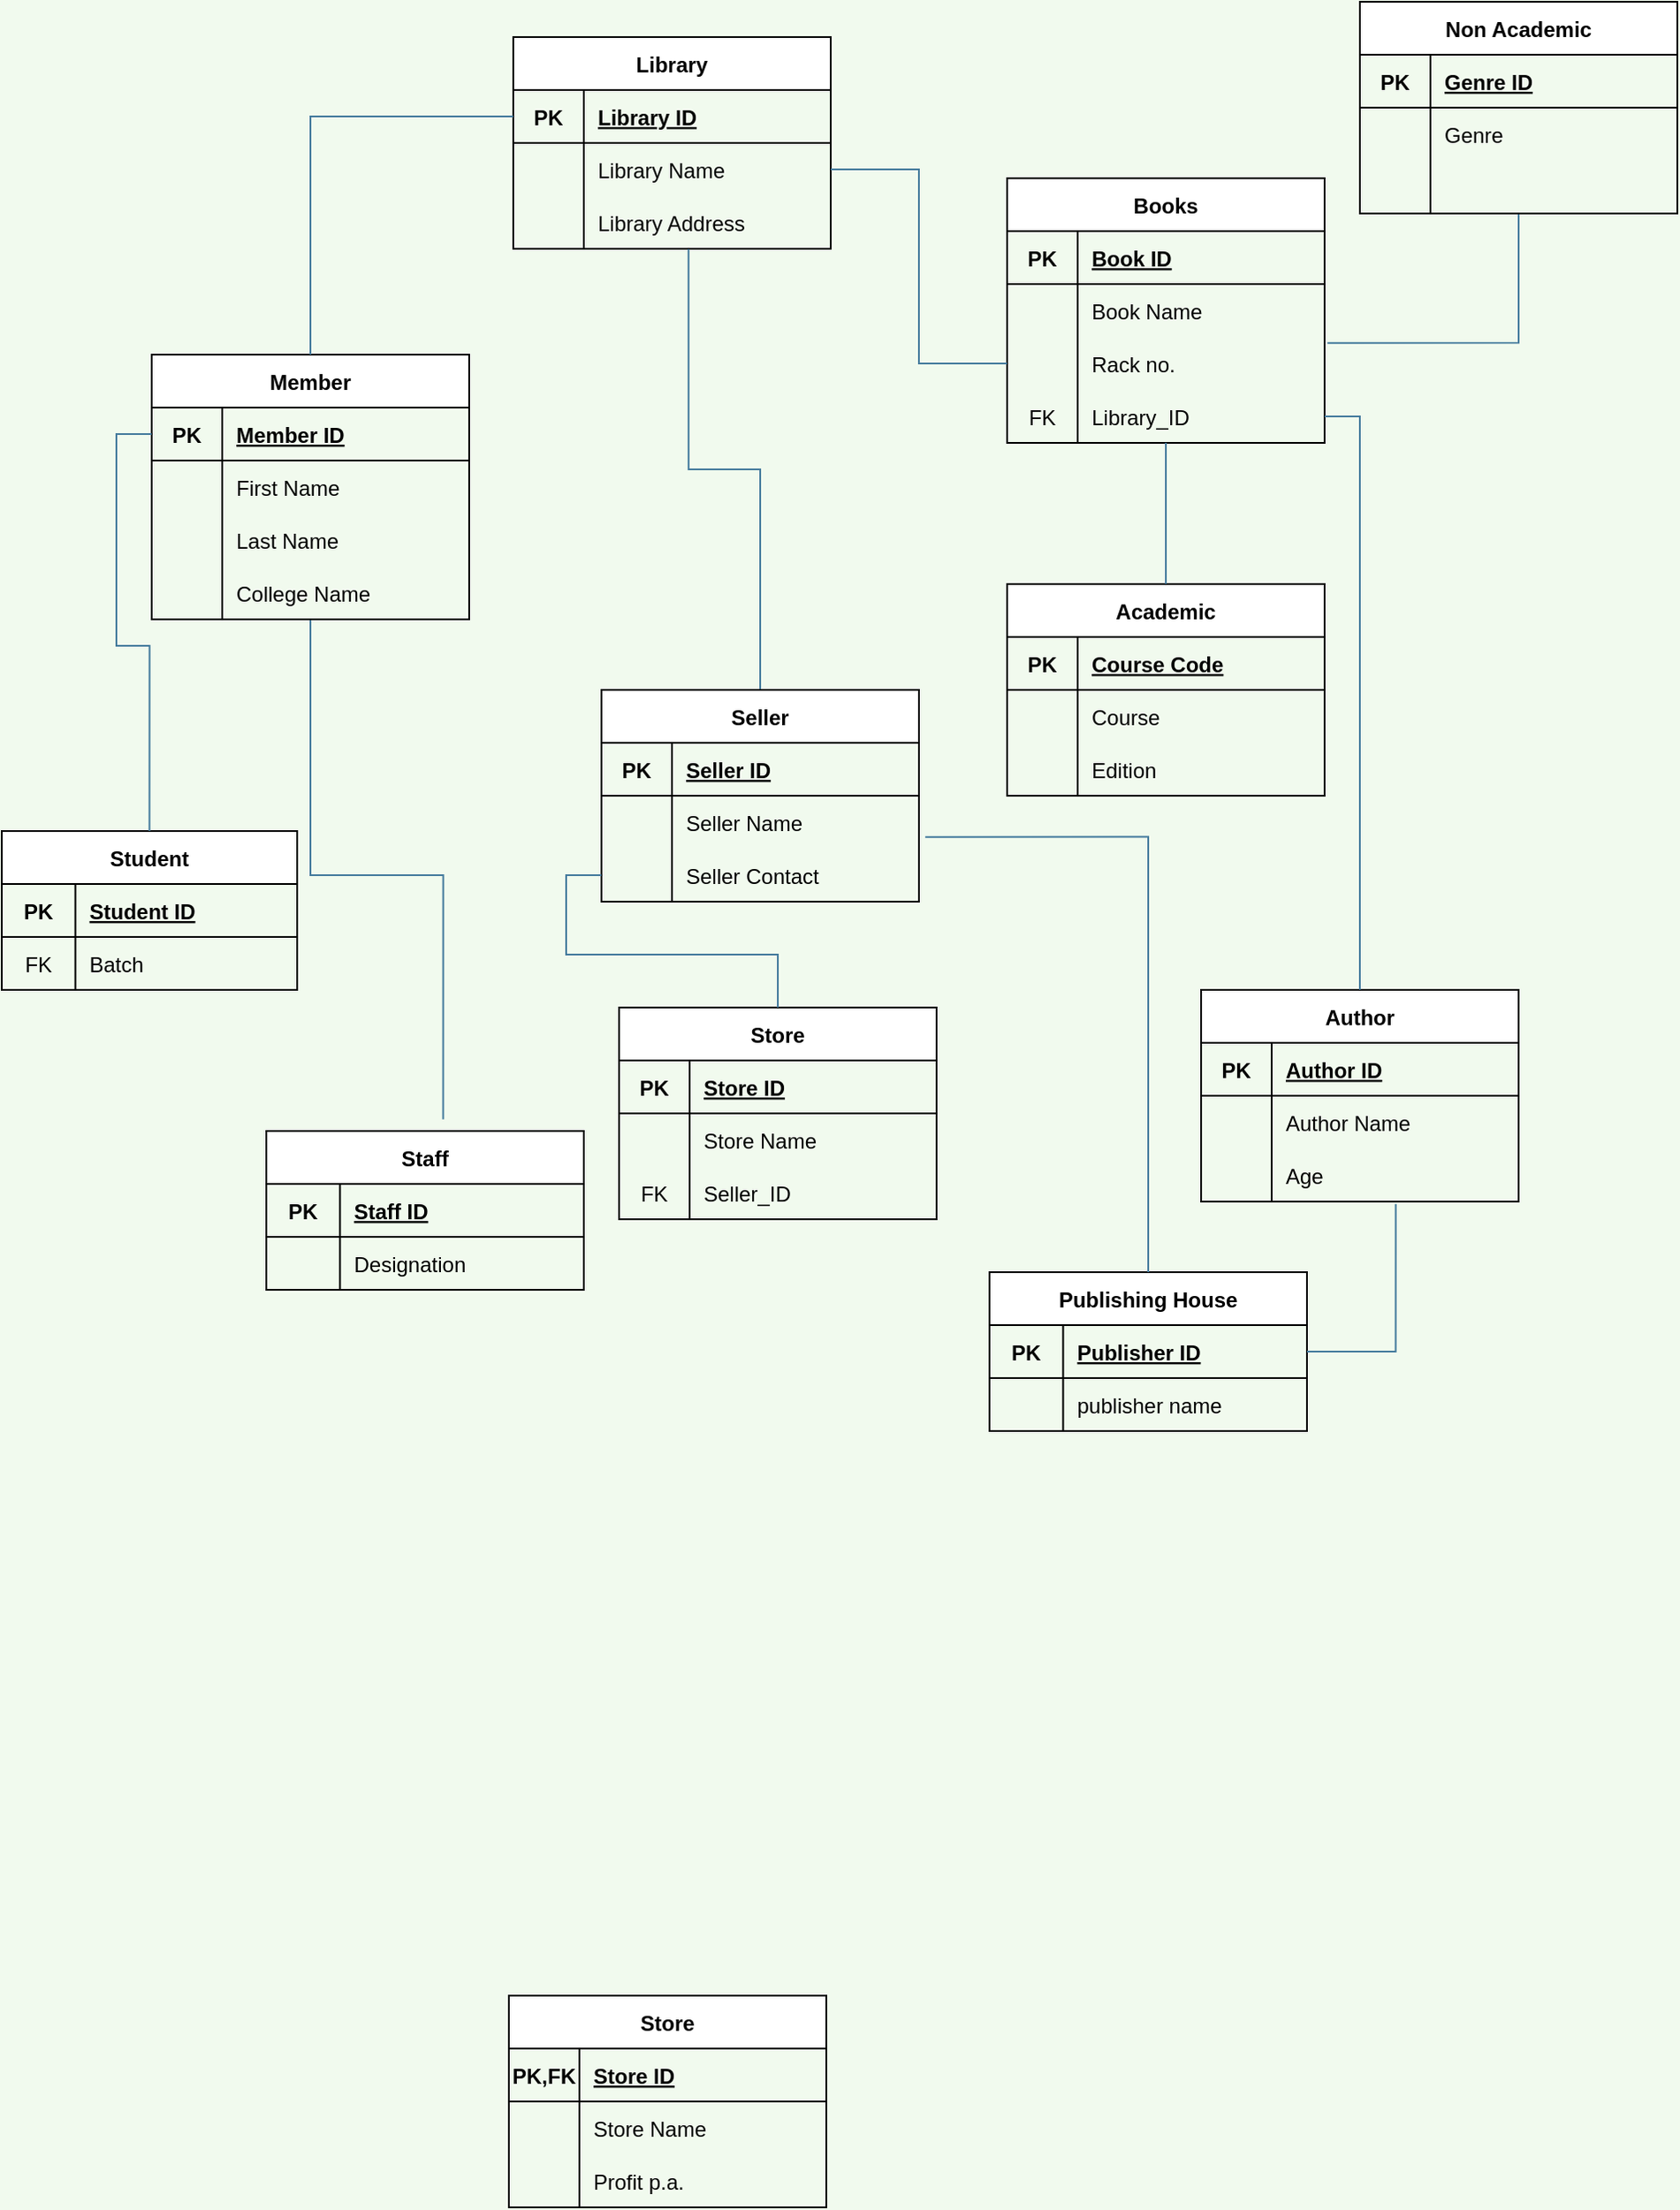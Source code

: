<mxfile version="20.2.2" type="github" pages="2">
  <diagram id="R2lEEEUBdFMjLlhIrx00" name="Page-1">
    <mxGraphModel dx="2703" dy="1320" grid="1" gridSize="10" guides="1" tooltips="1" connect="1" arrows="1" fold="1" page="1" pageScale="1" pageWidth="1100" pageHeight="1700" background="#F1FAEE" math="0" shadow="0" extFonts="Permanent Marker^https://fonts.googleapis.com/css?family=Permanent+Marker">
      <root>
        <mxCell id="0" />
        <mxCell id="1" parent="0" />
        <mxCell id="u7tYAs1Wq71oqzE1DA3t-25" value="Student" style="shape=table;startSize=30;container=1;collapsible=1;childLayout=tableLayout;fixedRows=1;rowLines=0;fontStyle=1;align=center;resizeLast=1;" vertex="1" parent="1">
          <mxGeometry x="60" y="750" width="167.5" height="90" as="geometry" />
        </mxCell>
        <mxCell id="u7tYAs1Wq71oqzE1DA3t-26" value="" style="shape=tableRow;horizontal=0;startSize=0;swimlaneHead=0;swimlaneBody=0;fillColor=none;collapsible=0;dropTarget=0;points=[[0,0.5],[1,0.5]];portConstraint=eastwest;top=0;left=0;right=0;bottom=1;" vertex="1" parent="u7tYAs1Wq71oqzE1DA3t-25">
          <mxGeometry y="30" width="167.5" height="30" as="geometry" />
        </mxCell>
        <mxCell id="u7tYAs1Wq71oqzE1DA3t-27" value="PK" style="shape=partialRectangle;connectable=0;fillColor=none;top=0;left=0;bottom=0;right=0;fontStyle=1;overflow=hidden;" vertex="1" parent="u7tYAs1Wq71oqzE1DA3t-26">
          <mxGeometry width="41.75" height="30" as="geometry">
            <mxRectangle width="41.75" height="30" as="alternateBounds" />
          </mxGeometry>
        </mxCell>
        <mxCell id="u7tYAs1Wq71oqzE1DA3t-28" value="Student ID" style="shape=partialRectangle;connectable=0;fillColor=none;top=0;left=0;bottom=0;right=0;align=left;spacingLeft=6;fontStyle=5;overflow=hidden;" vertex="1" parent="u7tYAs1Wq71oqzE1DA3t-26">
          <mxGeometry x="41.75" width="125.75" height="30" as="geometry">
            <mxRectangle width="125.75" height="30" as="alternateBounds" />
          </mxGeometry>
        </mxCell>
        <mxCell id="u7tYAs1Wq71oqzE1DA3t-29" value="" style="shape=tableRow;horizontal=0;startSize=0;swimlaneHead=0;swimlaneBody=0;fillColor=none;collapsible=0;dropTarget=0;points=[[0,0.5],[1,0.5]];portConstraint=eastwest;top=0;left=0;right=0;bottom=0;" vertex="1" parent="u7tYAs1Wq71oqzE1DA3t-25">
          <mxGeometry y="60" width="167.5" height="30" as="geometry" />
        </mxCell>
        <mxCell id="u7tYAs1Wq71oqzE1DA3t-30" value="FK" style="shape=partialRectangle;connectable=0;fillColor=none;top=0;left=0;bottom=0;right=0;editable=1;overflow=hidden;" vertex="1" parent="u7tYAs1Wq71oqzE1DA3t-29">
          <mxGeometry width="41.75" height="30" as="geometry">
            <mxRectangle width="41.75" height="30" as="alternateBounds" />
          </mxGeometry>
        </mxCell>
        <mxCell id="u7tYAs1Wq71oqzE1DA3t-31" value="Batch" style="shape=partialRectangle;connectable=0;fillColor=none;top=0;left=0;bottom=0;right=0;align=left;spacingLeft=6;overflow=hidden;" vertex="1" parent="u7tYAs1Wq71oqzE1DA3t-29">
          <mxGeometry x="41.75" width="125.75" height="30" as="geometry">
            <mxRectangle width="125.75" height="30" as="alternateBounds" />
          </mxGeometry>
        </mxCell>
        <mxCell id="u7tYAs1Wq71oqzE1DA3t-42" value="Staff" style="shape=table;startSize=30;container=1;collapsible=1;childLayout=tableLayout;fixedRows=1;rowLines=0;fontStyle=1;align=center;resizeLast=1;" vertex="1" parent="1">
          <mxGeometry x="210" y="920" width="180" height="90" as="geometry" />
        </mxCell>
        <mxCell id="u7tYAs1Wq71oqzE1DA3t-43" value="" style="shape=tableRow;horizontal=0;startSize=0;swimlaneHead=0;swimlaneBody=0;fillColor=none;collapsible=0;dropTarget=0;points=[[0,0.5],[1,0.5]];portConstraint=eastwest;top=0;left=0;right=0;bottom=1;" vertex="1" parent="u7tYAs1Wq71oqzE1DA3t-42">
          <mxGeometry y="30" width="180" height="30" as="geometry" />
        </mxCell>
        <mxCell id="u7tYAs1Wq71oqzE1DA3t-44" value="PK" style="shape=partialRectangle;connectable=0;fillColor=none;top=0;left=0;bottom=0;right=0;fontStyle=1;overflow=hidden;" vertex="1" parent="u7tYAs1Wq71oqzE1DA3t-43">
          <mxGeometry width="41.75" height="30" as="geometry">
            <mxRectangle width="41.75" height="30" as="alternateBounds" />
          </mxGeometry>
        </mxCell>
        <mxCell id="u7tYAs1Wq71oqzE1DA3t-45" value="Staff ID" style="shape=partialRectangle;connectable=0;fillColor=none;top=0;left=0;bottom=0;right=0;align=left;spacingLeft=6;fontStyle=5;overflow=hidden;" vertex="1" parent="u7tYAs1Wq71oqzE1DA3t-43">
          <mxGeometry x="41.75" width="138.25" height="30" as="geometry">
            <mxRectangle width="138.25" height="30" as="alternateBounds" />
          </mxGeometry>
        </mxCell>
        <mxCell id="u7tYAs1Wq71oqzE1DA3t-46" value="" style="shape=tableRow;horizontal=0;startSize=0;swimlaneHead=0;swimlaneBody=0;fillColor=none;collapsible=0;dropTarget=0;points=[[0,0.5],[1,0.5]];portConstraint=eastwest;top=0;left=0;right=0;bottom=0;" vertex="1" parent="u7tYAs1Wq71oqzE1DA3t-42">
          <mxGeometry y="60" width="180" height="30" as="geometry" />
        </mxCell>
        <mxCell id="u7tYAs1Wq71oqzE1DA3t-47" value="" style="shape=partialRectangle;connectable=0;fillColor=none;top=0;left=0;bottom=0;right=0;editable=1;overflow=hidden;" vertex="1" parent="u7tYAs1Wq71oqzE1DA3t-46">
          <mxGeometry width="41.75" height="30" as="geometry">
            <mxRectangle width="41.75" height="30" as="alternateBounds" />
          </mxGeometry>
        </mxCell>
        <mxCell id="u7tYAs1Wq71oqzE1DA3t-48" value="Designation" style="shape=partialRectangle;connectable=0;fillColor=none;top=0;left=0;bottom=0;right=0;align=left;spacingLeft=6;overflow=hidden;" vertex="1" parent="u7tYAs1Wq71oqzE1DA3t-46">
          <mxGeometry x="41.75" width="138.25" height="30" as="geometry">
            <mxRectangle width="138.25" height="30" as="alternateBounds" />
          </mxGeometry>
        </mxCell>
        <mxCell id="u7tYAs1Wq71oqzE1DA3t-70" value="" style="shape=partialRectangle;connectable=0;fillColor=none;top=0;left=0;bottom=0;right=0;editable=1;overflow=hidden;" vertex="1" parent="1">
          <mxGeometry x="325" y="1230" width="35" height="30" as="geometry">
            <mxRectangle width="35" height="30" as="alternateBounds" />
          </mxGeometry>
        </mxCell>
        <mxCell id="FMQUqEdYza17s3B7hsvx-1" style="edgeStyle=orthogonalEdgeStyle;rounded=0;orthogonalLoop=1;jettySize=auto;html=1;entryX=0.557;entryY=-0.074;entryDx=0;entryDy=0;entryPerimeter=0;endArrow=none;endFill=0;strokeColor=#457B9D;" edge="1" parent="1" source="u7tYAs1Wq71oqzE1DA3t-73" target="u7tYAs1Wq71oqzE1DA3t-42">
          <mxGeometry relative="1" as="geometry" />
        </mxCell>
        <mxCell id="u7tYAs1Wq71oqzE1DA3t-73" value="Member" style="shape=table;startSize=30;container=1;collapsible=1;childLayout=tableLayout;fixedRows=1;rowLines=0;fontStyle=1;align=center;resizeLast=1;swimlaneLine=1;" vertex="1" parent="1">
          <mxGeometry x="145" y="480" width="180" height="150" as="geometry" />
        </mxCell>
        <mxCell id="u7tYAs1Wq71oqzE1DA3t-74" value="" style="shape=tableRow;horizontal=0;startSize=0;swimlaneHead=0;swimlaneBody=0;fillColor=none;collapsible=0;dropTarget=0;points=[[0,0.5],[1,0.5]];portConstraint=eastwest;top=0;left=0;right=0;bottom=1;" vertex="1" parent="u7tYAs1Wq71oqzE1DA3t-73">
          <mxGeometry y="30" width="180" height="30" as="geometry" />
        </mxCell>
        <mxCell id="u7tYAs1Wq71oqzE1DA3t-75" value="PK" style="shape=partialRectangle;connectable=0;fillColor=none;top=0;left=0;bottom=0;right=0;fontStyle=1;overflow=hidden;" vertex="1" parent="u7tYAs1Wq71oqzE1DA3t-74">
          <mxGeometry width="40" height="30" as="geometry">
            <mxRectangle width="40" height="30" as="alternateBounds" />
          </mxGeometry>
        </mxCell>
        <mxCell id="u7tYAs1Wq71oqzE1DA3t-76" value="Member ID" style="shape=partialRectangle;connectable=0;fillColor=none;top=0;left=0;bottom=0;right=0;align=left;spacingLeft=6;fontStyle=5;overflow=hidden;" vertex="1" parent="u7tYAs1Wq71oqzE1DA3t-74">
          <mxGeometry x="40" width="140" height="30" as="geometry">
            <mxRectangle width="140" height="30" as="alternateBounds" />
          </mxGeometry>
        </mxCell>
        <mxCell id="u7tYAs1Wq71oqzE1DA3t-77" value="" style="shape=tableRow;horizontal=0;startSize=0;swimlaneHead=0;swimlaneBody=0;fillColor=none;collapsible=0;dropTarget=0;points=[[0,0.5],[1,0.5]];portConstraint=eastwest;top=0;left=0;right=0;bottom=0;" vertex="1" parent="u7tYAs1Wq71oqzE1DA3t-73">
          <mxGeometry y="60" width="180" height="30" as="geometry" />
        </mxCell>
        <mxCell id="u7tYAs1Wq71oqzE1DA3t-78" value="" style="shape=partialRectangle;connectable=0;fillColor=none;top=0;left=0;bottom=0;right=0;editable=1;overflow=hidden;" vertex="1" parent="u7tYAs1Wq71oqzE1DA3t-77">
          <mxGeometry width="40" height="30" as="geometry">
            <mxRectangle width="40" height="30" as="alternateBounds" />
          </mxGeometry>
        </mxCell>
        <mxCell id="u7tYAs1Wq71oqzE1DA3t-79" value="First Name" style="shape=partialRectangle;connectable=0;fillColor=none;top=0;left=0;bottom=0;right=0;align=left;spacingLeft=6;overflow=hidden;" vertex="1" parent="u7tYAs1Wq71oqzE1DA3t-77">
          <mxGeometry x="40" width="140" height="30" as="geometry">
            <mxRectangle width="140" height="30" as="alternateBounds" />
          </mxGeometry>
        </mxCell>
        <mxCell id="u7tYAs1Wq71oqzE1DA3t-80" value="" style="shape=tableRow;horizontal=0;startSize=0;swimlaneHead=0;swimlaneBody=0;fillColor=none;collapsible=0;dropTarget=0;points=[[0,0.5],[1,0.5]];portConstraint=eastwest;top=0;left=0;right=0;bottom=0;" vertex="1" parent="u7tYAs1Wq71oqzE1DA3t-73">
          <mxGeometry y="90" width="180" height="30" as="geometry" />
        </mxCell>
        <mxCell id="u7tYAs1Wq71oqzE1DA3t-81" value="" style="shape=partialRectangle;connectable=0;fillColor=none;top=0;left=0;bottom=0;right=0;editable=1;overflow=hidden;" vertex="1" parent="u7tYAs1Wq71oqzE1DA3t-80">
          <mxGeometry width="40" height="30" as="geometry">
            <mxRectangle width="40" height="30" as="alternateBounds" />
          </mxGeometry>
        </mxCell>
        <mxCell id="u7tYAs1Wq71oqzE1DA3t-82" value="Last Name" style="shape=partialRectangle;connectable=0;fillColor=none;top=0;left=0;bottom=0;right=0;align=left;spacingLeft=6;overflow=hidden;" vertex="1" parent="u7tYAs1Wq71oqzE1DA3t-80">
          <mxGeometry x="40" width="140" height="30" as="geometry">
            <mxRectangle width="140" height="30" as="alternateBounds" />
          </mxGeometry>
        </mxCell>
        <mxCell id="u7tYAs1Wq71oqzE1DA3t-83" value="" style="shape=tableRow;horizontal=0;startSize=0;swimlaneHead=0;swimlaneBody=0;fillColor=none;collapsible=0;dropTarget=0;points=[[0,0.5],[1,0.5]];portConstraint=eastwest;top=0;left=0;right=0;bottom=0;" vertex="1" parent="u7tYAs1Wq71oqzE1DA3t-73">
          <mxGeometry y="120" width="180" height="30" as="geometry" />
        </mxCell>
        <mxCell id="u7tYAs1Wq71oqzE1DA3t-84" value="" style="shape=partialRectangle;connectable=0;fillColor=none;top=0;left=0;bottom=0;right=0;editable=1;overflow=hidden;" vertex="1" parent="u7tYAs1Wq71oqzE1DA3t-83">
          <mxGeometry width="40" height="30" as="geometry">
            <mxRectangle width="40" height="30" as="alternateBounds" />
          </mxGeometry>
        </mxCell>
        <mxCell id="u7tYAs1Wq71oqzE1DA3t-85" value="College Name" style="shape=partialRectangle;connectable=0;fillColor=none;top=0;left=0;bottom=0;right=0;align=left;spacingLeft=6;overflow=hidden;" vertex="1" parent="u7tYAs1Wq71oqzE1DA3t-83">
          <mxGeometry x="40" width="140" height="30" as="geometry">
            <mxRectangle width="140" height="30" as="alternateBounds" />
          </mxGeometry>
        </mxCell>
        <mxCell id="u7tYAs1Wq71oqzE1DA3t-95" value="Academic" style="shape=table;startSize=30;container=1;collapsible=1;childLayout=tableLayout;fixedRows=1;rowLines=0;fontStyle=1;align=center;resizeLast=1;swimlaneLine=1;" vertex="1" parent="1">
          <mxGeometry x="630" y="610" width="180" height="120" as="geometry" />
        </mxCell>
        <mxCell id="u7tYAs1Wq71oqzE1DA3t-96" value="" style="shape=tableRow;horizontal=0;startSize=0;swimlaneHead=0;swimlaneBody=0;fillColor=none;collapsible=0;dropTarget=0;points=[[0,0.5],[1,0.5]];portConstraint=eastwest;top=0;left=0;right=0;bottom=1;" vertex="1" parent="u7tYAs1Wq71oqzE1DA3t-95">
          <mxGeometry y="30" width="180" height="30" as="geometry" />
        </mxCell>
        <mxCell id="u7tYAs1Wq71oqzE1DA3t-97" value="PK" style="shape=partialRectangle;connectable=0;fillColor=none;top=0;left=0;bottom=0;right=0;fontStyle=1;overflow=hidden;" vertex="1" parent="u7tYAs1Wq71oqzE1DA3t-96">
          <mxGeometry width="40" height="30" as="geometry">
            <mxRectangle width="40" height="30" as="alternateBounds" />
          </mxGeometry>
        </mxCell>
        <mxCell id="u7tYAs1Wq71oqzE1DA3t-98" value="Course Code" style="shape=partialRectangle;connectable=0;fillColor=none;top=0;left=0;bottom=0;right=0;align=left;spacingLeft=6;fontStyle=5;overflow=hidden;" vertex="1" parent="u7tYAs1Wq71oqzE1DA3t-96">
          <mxGeometry x="40" width="140" height="30" as="geometry">
            <mxRectangle width="140" height="30" as="alternateBounds" />
          </mxGeometry>
        </mxCell>
        <mxCell id="u7tYAs1Wq71oqzE1DA3t-99" value="" style="shape=tableRow;horizontal=0;startSize=0;swimlaneHead=0;swimlaneBody=0;fillColor=none;collapsible=0;dropTarget=0;points=[[0,0.5],[1,0.5]];portConstraint=eastwest;top=0;left=0;right=0;bottom=0;" vertex="1" parent="u7tYAs1Wq71oqzE1DA3t-95">
          <mxGeometry y="60" width="180" height="30" as="geometry" />
        </mxCell>
        <mxCell id="u7tYAs1Wq71oqzE1DA3t-100" value="" style="shape=partialRectangle;connectable=0;fillColor=none;top=0;left=0;bottom=0;right=0;editable=1;overflow=hidden;" vertex="1" parent="u7tYAs1Wq71oqzE1DA3t-99">
          <mxGeometry width="40" height="30" as="geometry">
            <mxRectangle width="40" height="30" as="alternateBounds" />
          </mxGeometry>
        </mxCell>
        <mxCell id="u7tYAs1Wq71oqzE1DA3t-101" value="Course" style="shape=partialRectangle;connectable=0;fillColor=none;top=0;left=0;bottom=0;right=0;align=left;spacingLeft=6;overflow=hidden;" vertex="1" parent="u7tYAs1Wq71oqzE1DA3t-99">
          <mxGeometry x="40" width="140" height="30" as="geometry">
            <mxRectangle width="140" height="30" as="alternateBounds" />
          </mxGeometry>
        </mxCell>
        <mxCell id="u7tYAs1Wq71oqzE1DA3t-102" value="" style="shape=tableRow;horizontal=0;startSize=0;swimlaneHead=0;swimlaneBody=0;fillColor=none;collapsible=0;dropTarget=0;points=[[0,0.5],[1,0.5]];portConstraint=eastwest;top=0;left=0;right=0;bottom=0;" vertex="1" parent="u7tYAs1Wq71oqzE1DA3t-95">
          <mxGeometry y="90" width="180" height="30" as="geometry" />
        </mxCell>
        <mxCell id="u7tYAs1Wq71oqzE1DA3t-103" value="" style="shape=partialRectangle;connectable=0;fillColor=none;top=0;left=0;bottom=0;right=0;editable=1;overflow=hidden;" vertex="1" parent="u7tYAs1Wq71oqzE1DA3t-102">
          <mxGeometry width="40" height="30" as="geometry">
            <mxRectangle width="40" height="30" as="alternateBounds" />
          </mxGeometry>
        </mxCell>
        <mxCell id="u7tYAs1Wq71oqzE1DA3t-104" value="Edition" style="shape=partialRectangle;connectable=0;fillColor=none;top=0;left=0;bottom=0;right=0;align=left;spacingLeft=6;overflow=hidden;" vertex="1" parent="u7tYAs1Wq71oqzE1DA3t-102">
          <mxGeometry x="40" width="140" height="30" as="geometry">
            <mxRectangle width="140" height="30" as="alternateBounds" />
          </mxGeometry>
        </mxCell>
        <mxCell id="u7tYAs1Wq71oqzE1DA3t-115" value="Books" style="shape=table;startSize=30;container=1;collapsible=1;childLayout=tableLayout;fixedRows=1;rowLines=0;fontStyle=1;align=center;resizeLast=1;swimlaneLine=1;" vertex="1" parent="1">
          <mxGeometry x="630" y="380" width="180" height="150" as="geometry" />
        </mxCell>
        <mxCell id="u7tYAs1Wq71oqzE1DA3t-116" value="" style="shape=tableRow;horizontal=0;startSize=0;swimlaneHead=0;swimlaneBody=0;fillColor=none;collapsible=0;dropTarget=0;points=[[0,0.5],[1,0.5]];portConstraint=eastwest;top=0;left=0;right=0;bottom=1;" vertex="1" parent="u7tYAs1Wq71oqzE1DA3t-115">
          <mxGeometry y="30" width="180" height="30" as="geometry" />
        </mxCell>
        <mxCell id="u7tYAs1Wq71oqzE1DA3t-117" value="PK" style="shape=partialRectangle;connectable=0;fillColor=none;top=0;left=0;bottom=0;right=0;fontStyle=1;overflow=hidden;" vertex="1" parent="u7tYAs1Wq71oqzE1DA3t-116">
          <mxGeometry width="40" height="30" as="geometry">
            <mxRectangle width="40" height="30" as="alternateBounds" />
          </mxGeometry>
        </mxCell>
        <mxCell id="u7tYAs1Wq71oqzE1DA3t-118" value="Book ID" style="shape=partialRectangle;connectable=0;fillColor=none;top=0;left=0;bottom=0;right=0;align=left;spacingLeft=6;fontStyle=5;overflow=hidden;" vertex="1" parent="u7tYAs1Wq71oqzE1DA3t-116">
          <mxGeometry x="40" width="140" height="30" as="geometry">
            <mxRectangle width="140" height="30" as="alternateBounds" />
          </mxGeometry>
        </mxCell>
        <mxCell id="u7tYAs1Wq71oqzE1DA3t-119" value="" style="shape=tableRow;horizontal=0;startSize=0;swimlaneHead=0;swimlaneBody=0;fillColor=none;collapsible=0;dropTarget=0;points=[[0,0.5],[1,0.5]];portConstraint=eastwest;top=0;left=0;right=0;bottom=0;" vertex="1" parent="u7tYAs1Wq71oqzE1DA3t-115">
          <mxGeometry y="60" width="180" height="30" as="geometry" />
        </mxCell>
        <mxCell id="u7tYAs1Wq71oqzE1DA3t-120" value="" style="shape=partialRectangle;connectable=0;fillColor=none;top=0;left=0;bottom=0;right=0;editable=1;overflow=hidden;" vertex="1" parent="u7tYAs1Wq71oqzE1DA3t-119">
          <mxGeometry width="40" height="30" as="geometry">
            <mxRectangle width="40" height="30" as="alternateBounds" />
          </mxGeometry>
        </mxCell>
        <mxCell id="u7tYAs1Wq71oqzE1DA3t-121" value="Book Name" style="shape=partialRectangle;connectable=0;fillColor=none;top=0;left=0;bottom=0;right=0;align=left;spacingLeft=6;overflow=hidden;" vertex="1" parent="u7tYAs1Wq71oqzE1DA3t-119">
          <mxGeometry x="40" width="140" height="30" as="geometry">
            <mxRectangle width="140" height="30" as="alternateBounds" />
          </mxGeometry>
        </mxCell>
        <mxCell id="u7tYAs1Wq71oqzE1DA3t-122" value="" style="shape=tableRow;horizontal=0;startSize=0;swimlaneHead=0;swimlaneBody=0;fillColor=none;collapsible=0;dropTarget=0;points=[[0,0.5],[1,0.5]];portConstraint=eastwest;top=0;left=0;right=0;bottom=0;" vertex="1" parent="u7tYAs1Wq71oqzE1DA3t-115">
          <mxGeometry y="90" width="180" height="30" as="geometry" />
        </mxCell>
        <mxCell id="u7tYAs1Wq71oqzE1DA3t-123" value="" style="shape=partialRectangle;connectable=0;fillColor=none;top=0;left=0;bottom=0;right=0;editable=1;overflow=hidden;" vertex="1" parent="u7tYAs1Wq71oqzE1DA3t-122">
          <mxGeometry width="40" height="30" as="geometry">
            <mxRectangle width="40" height="30" as="alternateBounds" />
          </mxGeometry>
        </mxCell>
        <mxCell id="u7tYAs1Wq71oqzE1DA3t-124" value="Rack no." style="shape=partialRectangle;connectable=0;fillColor=none;top=0;left=0;bottom=0;right=0;align=left;spacingLeft=6;overflow=hidden;" vertex="1" parent="u7tYAs1Wq71oqzE1DA3t-122">
          <mxGeometry x="40" width="140" height="30" as="geometry">
            <mxRectangle width="140" height="30" as="alternateBounds" />
          </mxGeometry>
        </mxCell>
        <mxCell id="u7tYAs1Wq71oqzE1DA3t-125" value="" style="shape=tableRow;horizontal=0;startSize=0;swimlaneHead=0;swimlaneBody=0;fillColor=none;collapsible=0;dropTarget=0;points=[[0,0.5],[1,0.5]];portConstraint=eastwest;top=0;left=0;right=0;bottom=0;" vertex="1" parent="u7tYAs1Wq71oqzE1DA3t-115">
          <mxGeometry y="120" width="180" height="30" as="geometry" />
        </mxCell>
        <mxCell id="u7tYAs1Wq71oqzE1DA3t-126" value="FK" style="shape=partialRectangle;connectable=0;fillColor=none;top=0;left=0;bottom=0;right=0;editable=1;overflow=hidden;" vertex="1" parent="u7tYAs1Wq71oqzE1DA3t-125">
          <mxGeometry width="40" height="30" as="geometry">
            <mxRectangle width="40" height="30" as="alternateBounds" />
          </mxGeometry>
        </mxCell>
        <mxCell id="u7tYAs1Wq71oqzE1DA3t-127" value="Library_ID" style="shape=partialRectangle;connectable=0;fillColor=none;top=0;left=0;bottom=0;right=0;align=left;spacingLeft=6;overflow=hidden;" vertex="1" parent="u7tYAs1Wq71oqzE1DA3t-125">
          <mxGeometry x="40" width="140" height="30" as="geometry">
            <mxRectangle width="140" height="30" as="alternateBounds" />
          </mxGeometry>
        </mxCell>
        <mxCell id="u7tYAs1Wq71oqzE1DA3t-130" value="Author" style="shape=table;startSize=30;container=1;collapsible=1;childLayout=tableLayout;fixedRows=1;rowLines=0;fontStyle=1;align=center;resizeLast=1;swimlaneLine=1;" vertex="1" parent="1">
          <mxGeometry x="740" y="840" width="180" height="120" as="geometry" />
        </mxCell>
        <mxCell id="u7tYAs1Wq71oqzE1DA3t-131" value="" style="shape=tableRow;horizontal=0;startSize=0;swimlaneHead=0;swimlaneBody=0;fillColor=none;collapsible=0;dropTarget=0;points=[[0,0.5],[1,0.5]];portConstraint=eastwest;top=0;left=0;right=0;bottom=1;" vertex="1" parent="u7tYAs1Wq71oqzE1DA3t-130">
          <mxGeometry y="30" width="180" height="30" as="geometry" />
        </mxCell>
        <mxCell id="u7tYAs1Wq71oqzE1DA3t-132" value="PK" style="shape=partialRectangle;connectable=0;fillColor=none;top=0;left=0;bottom=0;right=0;fontStyle=1;overflow=hidden;" vertex="1" parent="u7tYAs1Wq71oqzE1DA3t-131">
          <mxGeometry width="40" height="30" as="geometry">
            <mxRectangle width="40" height="30" as="alternateBounds" />
          </mxGeometry>
        </mxCell>
        <mxCell id="u7tYAs1Wq71oqzE1DA3t-133" value="Author ID" style="shape=partialRectangle;connectable=0;fillColor=none;top=0;left=0;bottom=0;right=0;align=left;spacingLeft=6;fontStyle=5;overflow=hidden;" vertex="1" parent="u7tYAs1Wq71oqzE1DA3t-131">
          <mxGeometry x="40" width="140" height="30" as="geometry">
            <mxRectangle width="140" height="30" as="alternateBounds" />
          </mxGeometry>
        </mxCell>
        <mxCell id="u7tYAs1Wq71oqzE1DA3t-134" value="" style="shape=tableRow;horizontal=0;startSize=0;swimlaneHead=0;swimlaneBody=0;fillColor=none;collapsible=0;dropTarget=0;points=[[0,0.5],[1,0.5]];portConstraint=eastwest;top=0;left=0;right=0;bottom=0;" vertex="1" parent="u7tYAs1Wq71oqzE1DA3t-130">
          <mxGeometry y="60" width="180" height="30" as="geometry" />
        </mxCell>
        <mxCell id="u7tYAs1Wq71oqzE1DA3t-135" value="" style="shape=partialRectangle;connectable=0;fillColor=none;top=0;left=0;bottom=0;right=0;editable=1;overflow=hidden;" vertex="1" parent="u7tYAs1Wq71oqzE1DA3t-134">
          <mxGeometry width="40" height="30" as="geometry">
            <mxRectangle width="40" height="30" as="alternateBounds" />
          </mxGeometry>
        </mxCell>
        <mxCell id="u7tYAs1Wq71oqzE1DA3t-136" value="Author Name" style="shape=partialRectangle;connectable=0;fillColor=none;top=0;left=0;bottom=0;right=0;align=left;spacingLeft=6;overflow=hidden;" vertex="1" parent="u7tYAs1Wq71oqzE1DA3t-134">
          <mxGeometry x="40" width="140" height="30" as="geometry">
            <mxRectangle width="140" height="30" as="alternateBounds" />
          </mxGeometry>
        </mxCell>
        <mxCell id="u7tYAs1Wq71oqzE1DA3t-137" value="" style="shape=tableRow;horizontal=0;startSize=0;swimlaneHead=0;swimlaneBody=0;fillColor=none;collapsible=0;dropTarget=0;points=[[0,0.5],[1,0.5]];portConstraint=eastwest;top=0;left=0;right=0;bottom=0;" vertex="1" parent="u7tYAs1Wq71oqzE1DA3t-130">
          <mxGeometry y="90" width="180" height="30" as="geometry" />
        </mxCell>
        <mxCell id="u7tYAs1Wq71oqzE1DA3t-138" value="" style="shape=partialRectangle;connectable=0;fillColor=none;top=0;left=0;bottom=0;right=0;editable=1;overflow=hidden;" vertex="1" parent="u7tYAs1Wq71oqzE1DA3t-137">
          <mxGeometry width="40" height="30" as="geometry">
            <mxRectangle width="40" height="30" as="alternateBounds" />
          </mxGeometry>
        </mxCell>
        <mxCell id="u7tYAs1Wq71oqzE1DA3t-139" value="Age" style="shape=partialRectangle;connectable=0;fillColor=none;top=0;left=0;bottom=0;right=0;align=left;spacingLeft=6;overflow=hidden;" vertex="1" parent="u7tYAs1Wq71oqzE1DA3t-137">
          <mxGeometry x="40" width="140" height="30" as="geometry">
            <mxRectangle width="140" height="30" as="alternateBounds" />
          </mxGeometry>
        </mxCell>
        <mxCell id="u7tYAs1Wq71oqzE1DA3t-145" value="Library" style="shape=table;startSize=30;container=1;collapsible=1;childLayout=tableLayout;fixedRows=1;rowLines=0;fontStyle=1;align=center;resizeLast=1;swimlaneLine=1;" vertex="1" parent="1">
          <mxGeometry x="350" y="300" width="180" height="120" as="geometry" />
        </mxCell>
        <mxCell id="u7tYAs1Wq71oqzE1DA3t-146" value="" style="shape=tableRow;horizontal=0;startSize=0;swimlaneHead=0;swimlaneBody=0;fillColor=none;collapsible=0;dropTarget=0;points=[[0,0.5],[1,0.5]];portConstraint=eastwest;top=0;left=0;right=0;bottom=1;" vertex="1" parent="u7tYAs1Wq71oqzE1DA3t-145">
          <mxGeometry y="30" width="180" height="30" as="geometry" />
        </mxCell>
        <mxCell id="u7tYAs1Wq71oqzE1DA3t-147" value="PK" style="shape=partialRectangle;connectable=0;fillColor=none;top=0;left=0;bottom=0;right=0;fontStyle=1;overflow=hidden;" vertex="1" parent="u7tYAs1Wq71oqzE1DA3t-146">
          <mxGeometry width="40" height="30" as="geometry">
            <mxRectangle width="40" height="30" as="alternateBounds" />
          </mxGeometry>
        </mxCell>
        <mxCell id="u7tYAs1Wq71oqzE1DA3t-148" value="Library ID" style="shape=partialRectangle;connectable=0;fillColor=none;top=0;left=0;bottom=0;right=0;align=left;spacingLeft=6;fontStyle=5;overflow=hidden;" vertex="1" parent="u7tYAs1Wq71oqzE1DA3t-146">
          <mxGeometry x="40" width="140" height="30" as="geometry">
            <mxRectangle width="140" height="30" as="alternateBounds" />
          </mxGeometry>
        </mxCell>
        <mxCell id="u7tYAs1Wq71oqzE1DA3t-149" value="" style="shape=tableRow;horizontal=0;startSize=0;swimlaneHead=0;swimlaneBody=0;fillColor=none;collapsible=0;dropTarget=0;points=[[0,0.5],[1,0.5]];portConstraint=eastwest;top=0;left=0;right=0;bottom=0;" vertex="1" parent="u7tYAs1Wq71oqzE1DA3t-145">
          <mxGeometry y="60" width="180" height="30" as="geometry" />
        </mxCell>
        <mxCell id="u7tYAs1Wq71oqzE1DA3t-150" value="" style="shape=partialRectangle;connectable=0;fillColor=none;top=0;left=0;bottom=0;right=0;editable=1;overflow=hidden;" vertex="1" parent="u7tYAs1Wq71oqzE1DA3t-149">
          <mxGeometry width="40" height="30" as="geometry">
            <mxRectangle width="40" height="30" as="alternateBounds" />
          </mxGeometry>
        </mxCell>
        <mxCell id="u7tYAs1Wq71oqzE1DA3t-151" value="Library Name" style="shape=partialRectangle;connectable=0;fillColor=none;top=0;left=0;bottom=0;right=0;align=left;spacingLeft=6;overflow=hidden;" vertex="1" parent="u7tYAs1Wq71oqzE1DA3t-149">
          <mxGeometry x="40" width="140" height="30" as="geometry">
            <mxRectangle width="140" height="30" as="alternateBounds" />
          </mxGeometry>
        </mxCell>
        <mxCell id="u7tYAs1Wq71oqzE1DA3t-152" value="" style="shape=tableRow;horizontal=0;startSize=0;swimlaneHead=0;swimlaneBody=0;fillColor=none;collapsible=0;dropTarget=0;points=[[0,0.5],[1,0.5]];portConstraint=eastwest;top=0;left=0;right=0;bottom=0;" vertex="1" parent="u7tYAs1Wq71oqzE1DA3t-145">
          <mxGeometry y="90" width="180" height="30" as="geometry" />
        </mxCell>
        <mxCell id="u7tYAs1Wq71oqzE1DA3t-153" value="" style="shape=partialRectangle;connectable=0;fillColor=none;top=0;left=0;bottom=0;right=0;editable=1;overflow=hidden;" vertex="1" parent="u7tYAs1Wq71oqzE1DA3t-152">
          <mxGeometry width="40" height="30" as="geometry">
            <mxRectangle width="40" height="30" as="alternateBounds" />
          </mxGeometry>
        </mxCell>
        <mxCell id="u7tYAs1Wq71oqzE1DA3t-154" value="Library Address" style="shape=partialRectangle;connectable=0;fillColor=none;top=0;left=0;bottom=0;right=0;align=left;spacingLeft=6;overflow=hidden;" vertex="1" parent="u7tYAs1Wq71oqzE1DA3t-152">
          <mxGeometry x="40" width="140" height="30" as="geometry">
            <mxRectangle width="140" height="30" as="alternateBounds" />
          </mxGeometry>
        </mxCell>
        <mxCell id="u7tYAs1Wq71oqzE1DA3t-185" style="edgeStyle=orthogonalEdgeStyle;rounded=0;orthogonalLoop=1;jettySize=auto;html=1;entryX=0.552;entryY=1.004;entryDx=0;entryDy=0;entryPerimeter=0;endArrow=none;endFill=0;strokeColor=#457B9D;" edge="1" parent="1" source="u7tYAs1Wq71oqzE1DA3t-155" target="u7tYAs1Wq71oqzE1DA3t-152">
          <mxGeometry relative="1" as="geometry" />
        </mxCell>
        <mxCell id="u7tYAs1Wq71oqzE1DA3t-155" value="Seller" style="shape=table;startSize=30;container=1;collapsible=1;childLayout=tableLayout;fixedRows=1;rowLines=0;fontStyle=1;align=center;resizeLast=1;swimlaneLine=1;" vertex="1" parent="1">
          <mxGeometry x="400" y="670" width="180" height="120" as="geometry" />
        </mxCell>
        <mxCell id="u7tYAs1Wq71oqzE1DA3t-156" value="" style="shape=tableRow;horizontal=0;startSize=0;swimlaneHead=0;swimlaneBody=0;fillColor=none;collapsible=0;dropTarget=0;points=[[0,0.5],[1,0.5]];portConstraint=eastwest;top=0;left=0;right=0;bottom=1;" vertex="1" parent="u7tYAs1Wq71oqzE1DA3t-155">
          <mxGeometry y="30" width="180" height="30" as="geometry" />
        </mxCell>
        <mxCell id="u7tYAs1Wq71oqzE1DA3t-157" value="PK" style="shape=partialRectangle;connectable=0;fillColor=none;top=0;left=0;bottom=0;right=0;fontStyle=1;overflow=hidden;" vertex="1" parent="u7tYAs1Wq71oqzE1DA3t-156">
          <mxGeometry width="40" height="30" as="geometry">
            <mxRectangle width="40" height="30" as="alternateBounds" />
          </mxGeometry>
        </mxCell>
        <mxCell id="u7tYAs1Wq71oqzE1DA3t-158" value="Seller ID" style="shape=partialRectangle;connectable=0;fillColor=none;top=0;left=0;bottom=0;right=0;align=left;spacingLeft=6;fontStyle=5;overflow=hidden;" vertex="1" parent="u7tYAs1Wq71oqzE1DA3t-156">
          <mxGeometry x="40" width="140" height="30" as="geometry">
            <mxRectangle width="140" height="30" as="alternateBounds" />
          </mxGeometry>
        </mxCell>
        <mxCell id="u7tYAs1Wq71oqzE1DA3t-159" value="" style="shape=tableRow;horizontal=0;startSize=0;swimlaneHead=0;swimlaneBody=0;fillColor=none;collapsible=0;dropTarget=0;points=[[0,0.5],[1,0.5]];portConstraint=eastwest;top=0;left=0;right=0;bottom=0;" vertex="1" parent="u7tYAs1Wq71oqzE1DA3t-155">
          <mxGeometry y="60" width="180" height="30" as="geometry" />
        </mxCell>
        <mxCell id="u7tYAs1Wq71oqzE1DA3t-160" value="" style="shape=partialRectangle;connectable=0;fillColor=none;top=0;left=0;bottom=0;right=0;editable=1;overflow=hidden;" vertex="1" parent="u7tYAs1Wq71oqzE1DA3t-159">
          <mxGeometry width="40" height="30" as="geometry">
            <mxRectangle width="40" height="30" as="alternateBounds" />
          </mxGeometry>
        </mxCell>
        <mxCell id="u7tYAs1Wq71oqzE1DA3t-161" value="Seller Name" style="shape=partialRectangle;connectable=0;fillColor=none;top=0;left=0;bottom=0;right=0;align=left;spacingLeft=6;overflow=hidden;" vertex="1" parent="u7tYAs1Wq71oqzE1DA3t-159">
          <mxGeometry x="40" width="140" height="30" as="geometry">
            <mxRectangle width="140" height="30" as="alternateBounds" />
          </mxGeometry>
        </mxCell>
        <mxCell id="u7tYAs1Wq71oqzE1DA3t-162" value="" style="shape=tableRow;horizontal=0;startSize=0;swimlaneHead=0;swimlaneBody=0;fillColor=none;collapsible=0;dropTarget=0;points=[[0,0.5],[1,0.5]];portConstraint=eastwest;top=0;left=0;right=0;bottom=0;" vertex="1" parent="u7tYAs1Wq71oqzE1DA3t-155">
          <mxGeometry y="90" width="180" height="30" as="geometry" />
        </mxCell>
        <mxCell id="u7tYAs1Wq71oqzE1DA3t-163" value="" style="shape=partialRectangle;connectable=0;fillColor=none;top=0;left=0;bottom=0;right=0;editable=1;overflow=hidden;" vertex="1" parent="u7tYAs1Wq71oqzE1DA3t-162">
          <mxGeometry width="40" height="30" as="geometry">
            <mxRectangle width="40" height="30" as="alternateBounds" />
          </mxGeometry>
        </mxCell>
        <mxCell id="u7tYAs1Wq71oqzE1DA3t-164" value="Seller Contact" style="shape=partialRectangle;connectable=0;fillColor=none;top=0;left=0;bottom=0;right=0;align=left;spacingLeft=6;overflow=hidden;" vertex="1" parent="u7tYAs1Wq71oqzE1DA3t-162">
          <mxGeometry x="40" width="140" height="30" as="geometry">
            <mxRectangle width="140" height="30" as="alternateBounds" />
          </mxGeometry>
        </mxCell>
        <mxCell id="u7tYAs1Wq71oqzE1DA3t-165" value="Store" style="shape=table;startSize=30;container=1;collapsible=1;childLayout=tableLayout;fixedRows=1;rowLines=0;fontStyle=1;align=center;resizeLast=1;swimlaneLine=1;" vertex="1" parent="1">
          <mxGeometry x="347.5" y="1410" width="180" height="120" as="geometry" />
        </mxCell>
        <mxCell id="u7tYAs1Wq71oqzE1DA3t-166" value="" style="shape=tableRow;horizontal=0;startSize=0;swimlaneHead=0;swimlaneBody=0;fillColor=none;collapsible=0;dropTarget=0;points=[[0,0.5],[1,0.5]];portConstraint=eastwest;top=0;left=0;right=0;bottom=1;" vertex="1" parent="u7tYAs1Wq71oqzE1DA3t-165">
          <mxGeometry y="30" width="180" height="30" as="geometry" />
        </mxCell>
        <mxCell id="u7tYAs1Wq71oqzE1DA3t-167" value="PK,FK" style="shape=partialRectangle;connectable=0;fillColor=none;top=0;left=0;bottom=0;right=0;fontStyle=1;overflow=hidden;" vertex="1" parent="u7tYAs1Wq71oqzE1DA3t-166">
          <mxGeometry width="40" height="30" as="geometry">
            <mxRectangle width="40" height="30" as="alternateBounds" />
          </mxGeometry>
        </mxCell>
        <mxCell id="u7tYAs1Wq71oqzE1DA3t-168" value="Store ID" style="shape=partialRectangle;connectable=0;fillColor=none;top=0;left=0;bottom=0;right=0;align=left;spacingLeft=6;fontStyle=5;overflow=hidden;" vertex="1" parent="u7tYAs1Wq71oqzE1DA3t-166">
          <mxGeometry x="40" width="140" height="30" as="geometry">
            <mxRectangle width="140" height="30" as="alternateBounds" />
          </mxGeometry>
        </mxCell>
        <mxCell id="u7tYAs1Wq71oqzE1DA3t-169" value="" style="shape=tableRow;horizontal=0;startSize=0;swimlaneHead=0;swimlaneBody=0;fillColor=none;collapsible=0;dropTarget=0;points=[[0,0.5],[1,0.5]];portConstraint=eastwest;top=0;left=0;right=0;bottom=0;" vertex="1" parent="u7tYAs1Wq71oqzE1DA3t-165">
          <mxGeometry y="60" width="180" height="30" as="geometry" />
        </mxCell>
        <mxCell id="u7tYAs1Wq71oqzE1DA3t-170" value="" style="shape=partialRectangle;connectable=0;fillColor=none;top=0;left=0;bottom=0;right=0;editable=1;overflow=hidden;" vertex="1" parent="u7tYAs1Wq71oqzE1DA3t-169">
          <mxGeometry width="40" height="30" as="geometry">
            <mxRectangle width="40" height="30" as="alternateBounds" />
          </mxGeometry>
        </mxCell>
        <mxCell id="u7tYAs1Wq71oqzE1DA3t-171" value="Store Name" style="shape=partialRectangle;connectable=0;fillColor=none;top=0;left=0;bottom=0;right=0;align=left;spacingLeft=6;overflow=hidden;" vertex="1" parent="u7tYAs1Wq71oqzE1DA3t-169">
          <mxGeometry x="40" width="140" height="30" as="geometry">
            <mxRectangle width="140" height="30" as="alternateBounds" />
          </mxGeometry>
        </mxCell>
        <mxCell id="u7tYAs1Wq71oqzE1DA3t-172" value="" style="shape=tableRow;horizontal=0;startSize=0;swimlaneHead=0;swimlaneBody=0;fillColor=none;collapsible=0;dropTarget=0;points=[[0,0.5],[1,0.5]];portConstraint=eastwest;top=0;left=0;right=0;bottom=0;" vertex="1" parent="u7tYAs1Wq71oqzE1DA3t-165">
          <mxGeometry y="90" width="180" height="30" as="geometry" />
        </mxCell>
        <mxCell id="u7tYAs1Wq71oqzE1DA3t-173" value="" style="shape=partialRectangle;connectable=0;fillColor=none;top=0;left=0;bottom=0;right=0;editable=1;overflow=hidden;" vertex="1" parent="u7tYAs1Wq71oqzE1DA3t-172">
          <mxGeometry width="40" height="30" as="geometry">
            <mxRectangle width="40" height="30" as="alternateBounds" />
          </mxGeometry>
        </mxCell>
        <mxCell id="u7tYAs1Wq71oqzE1DA3t-174" value="Profit p.a." style="shape=partialRectangle;connectable=0;fillColor=none;top=0;left=0;bottom=0;right=0;align=left;spacingLeft=6;overflow=hidden;" vertex="1" parent="u7tYAs1Wq71oqzE1DA3t-172">
          <mxGeometry x="40" width="140" height="30" as="geometry">
            <mxRectangle width="140" height="30" as="alternateBounds" />
          </mxGeometry>
        </mxCell>
        <mxCell id="u7tYAs1Wq71oqzE1DA3t-175" value="Publishing House" style="shape=table;startSize=30;container=1;collapsible=1;childLayout=tableLayout;fixedRows=1;rowLines=0;fontStyle=1;align=center;resizeLast=1;" vertex="1" parent="1">
          <mxGeometry x="620" y="1000" width="180" height="90" as="geometry" />
        </mxCell>
        <mxCell id="u7tYAs1Wq71oqzE1DA3t-176" value="" style="shape=tableRow;horizontal=0;startSize=0;swimlaneHead=0;swimlaneBody=0;fillColor=none;collapsible=0;dropTarget=0;points=[[0,0.5],[1,0.5]];portConstraint=eastwest;top=0;left=0;right=0;bottom=1;" vertex="1" parent="u7tYAs1Wq71oqzE1DA3t-175">
          <mxGeometry y="30" width="180" height="30" as="geometry" />
        </mxCell>
        <mxCell id="u7tYAs1Wq71oqzE1DA3t-177" value="PK" style="shape=partialRectangle;connectable=0;fillColor=none;top=0;left=0;bottom=0;right=0;fontStyle=1;overflow=hidden;" vertex="1" parent="u7tYAs1Wq71oqzE1DA3t-176">
          <mxGeometry width="41.75" height="30" as="geometry">
            <mxRectangle width="41.75" height="30" as="alternateBounds" />
          </mxGeometry>
        </mxCell>
        <mxCell id="u7tYAs1Wq71oqzE1DA3t-178" value="Publisher ID" style="shape=partialRectangle;connectable=0;fillColor=none;top=0;left=0;bottom=0;right=0;align=left;spacingLeft=6;fontStyle=5;overflow=hidden;" vertex="1" parent="u7tYAs1Wq71oqzE1DA3t-176">
          <mxGeometry x="41.75" width="138.25" height="30" as="geometry">
            <mxRectangle width="138.25" height="30" as="alternateBounds" />
          </mxGeometry>
        </mxCell>
        <mxCell id="u7tYAs1Wq71oqzE1DA3t-179" value="" style="shape=tableRow;horizontal=0;startSize=0;swimlaneHead=0;swimlaneBody=0;fillColor=none;collapsible=0;dropTarget=0;points=[[0,0.5],[1,0.5]];portConstraint=eastwest;top=0;left=0;right=0;bottom=0;" vertex="1" parent="u7tYAs1Wq71oqzE1DA3t-175">
          <mxGeometry y="60" width="180" height="30" as="geometry" />
        </mxCell>
        <mxCell id="u7tYAs1Wq71oqzE1DA3t-180" value="" style="shape=partialRectangle;connectable=0;fillColor=none;top=0;left=0;bottom=0;right=0;editable=1;overflow=hidden;" vertex="1" parent="u7tYAs1Wq71oqzE1DA3t-179">
          <mxGeometry width="41.75" height="30" as="geometry">
            <mxRectangle width="41.75" height="30" as="alternateBounds" />
          </mxGeometry>
        </mxCell>
        <mxCell id="u7tYAs1Wq71oqzE1DA3t-181" value="publisher name" style="shape=partialRectangle;connectable=0;fillColor=none;top=0;left=0;bottom=0;right=0;align=left;spacingLeft=6;overflow=hidden;" vertex="1" parent="u7tYAs1Wq71oqzE1DA3t-179">
          <mxGeometry x="41.75" width="138.25" height="30" as="geometry">
            <mxRectangle width="138.25" height="30" as="alternateBounds" />
          </mxGeometry>
        </mxCell>
        <mxCell id="u7tYAs1Wq71oqzE1DA3t-184" style="edgeStyle=orthogonalEdgeStyle;rounded=0;orthogonalLoop=1;jettySize=auto;html=1;entryX=0.5;entryY=0;entryDx=0;entryDy=0;endArrow=none;endFill=0;strokeColor=#457B9D;" edge="1" parent="1" source="u7tYAs1Wq71oqzE1DA3t-146" target="u7tYAs1Wq71oqzE1DA3t-73">
          <mxGeometry relative="1" as="geometry" />
        </mxCell>
        <mxCell id="u7tYAs1Wq71oqzE1DA3t-187" style="edgeStyle=orthogonalEdgeStyle;rounded=0;orthogonalLoop=1;jettySize=auto;html=1;entryX=0;entryY=0.5;entryDx=0;entryDy=0;endArrow=none;endFill=0;strokeColor=#457B9D;" edge="1" parent="1" source="u7tYAs1Wq71oqzE1DA3t-149" target="u7tYAs1Wq71oqzE1DA3t-122">
          <mxGeometry relative="1" as="geometry" />
        </mxCell>
        <mxCell id="u7tYAs1Wq71oqzE1DA3t-189" style="edgeStyle=orthogonalEdgeStyle;rounded=0;orthogonalLoop=1;jettySize=auto;html=1;entryX=0.5;entryY=0;entryDx=0;entryDy=0;endArrow=none;endFill=0;strokeColor=#457B9D;" edge="1" parent="1" source="u7tYAs1Wq71oqzE1DA3t-125" target="u7tYAs1Wq71oqzE1DA3t-130">
          <mxGeometry relative="1" as="geometry" />
        </mxCell>
        <mxCell id="QG1FUMO_RrwqtR-9EMTK-1" style="edgeStyle=orthogonalEdgeStyle;rounded=0;orthogonalLoop=1;jettySize=auto;html=1;endArrow=none;endFill=0;strokeColor=#457B9D;" edge="1" parent="1" source="u7tYAs1Wq71oqzE1DA3t-95" target="u7tYAs1Wq71oqzE1DA3t-115">
          <mxGeometry relative="1" as="geometry" />
        </mxCell>
        <mxCell id="9_S9o-DYD3JGV1sj4REG-1" value="Store" style="shape=table;startSize=30;container=1;collapsible=1;childLayout=tableLayout;fixedRows=1;rowLines=0;fontStyle=1;align=center;resizeLast=1;swimlaneLine=1;" vertex="1" parent="1">
          <mxGeometry x="410" y="850" width="180" height="120" as="geometry" />
        </mxCell>
        <mxCell id="9_S9o-DYD3JGV1sj4REG-2" value="" style="shape=tableRow;horizontal=0;startSize=0;swimlaneHead=0;swimlaneBody=0;fillColor=none;collapsible=0;dropTarget=0;points=[[0,0.5],[1,0.5]];portConstraint=eastwest;top=0;left=0;right=0;bottom=1;" vertex="1" parent="9_S9o-DYD3JGV1sj4REG-1">
          <mxGeometry y="30" width="180" height="30" as="geometry" />
        </mxCell>
        <mxCell id="9_S9o-DYD3JGV1sj4REG-3" value="PK" style="shape=partialRectangle;connectable=0;fillColor=none;top=0;left=0;bottom=0;right=0;fontStyle=1;overflow=hidden;" vertex="1" parent="9_S9o-DYD3JGV1sj4REG-2">
          <mxGeometry width="40" height="30" as="geometry">
            <mxRectangle width="40" height="30" as="alternateBounds" />
          </mxGeometry>
        </mxCell>
        <mxCell id="9_S9o-DYD3JGV1sj4REG-4" value="Store ID" style="shape=partialRectangle;connectable=0;fillColor=none;top=0;left=0;bottom=0;right=0;align=left;spacingLeft=6;fontStyle=5;overflow=hidden;" vertex="1" parent="9_S9o-DYD3JGV1sj4REG-2">
          <mxGeometry x="40" width="140" height="30" as="geometry">
            <mxRectangle width="140" height="30" as="alternateBounds" />
          </mxGeometry>
        </mxCell>
        <mxCell id="9_S9o-DYD3JGV1sj4REG-5" value="" style="shape=tableRow;horizontal=0;startSize=0;swimlaneHead=0;swimlaneBody=0;fillColor=none;collapsible=0;dropTarget=0;points=[[0,0.5],[1,0.5]];portConstraint=eastwest;top=0;left=0;right=0;bottom=0;" vertex="1" parent="9_S9o-DYD3JGV1sj4REG-1">
          <mxGeometry y="60" width="180" height="30" as="geometry" />
        </mxCell>
        <mxCell id="9_S9o-DYD3JGV1sj4REG-6" value="" style="shape=partialRectangle;connectable=0;fillColor=none;top=0;left=0;bottom=0;right=0;editable=1;overflow=hidden;" vertex="1" parent="9_S9o-DYD3JGV1sj4REG-5">
          <mxGeometry width="40" height="30" as="geometry">
            <mxRectangle width="40" height="30" as="alternateBounds" />
          </mxGeometry>
        </mxCell>
        <mxCell id="9_S9o-DYD3JGV1sj4REG-7" value="Store Name" style="shape=partialRectangle;connectable=0;fillColor=none;top=0;left=0;bottom=0;right=0;align=left;spacingLeft=6;overflow=hidden;" vertex="1" parent="9_S9o-DYD3JGV1sj4REG-5">
          <mxGeometry x="40" width="140" height="30" as="geometry">
            <mxRectangle width="140" height="30" as="alternateBounds" />
          </mxGeometry>
        </mxCell>
        <mxCell id="9_S9o-DYD3JGV1sj4REG-8" value="" style="shape=tableRow;horizontal=0;startSize=0;swimlaneHead=0;swimlaneBody=0;fillColor=none;collapsible=0;dropTarget=0;points=[[0,0.5],[1,0.5]];portConstraint=eastwest;top=0;left=0;right=0;bottom=0;" vertex="1" parent="9_S9o-DYD3JGV1sj4REG-1">
          <mxGeometry y="90" width="180" height="30" as="geometry" />
        </mxCell>
        <mxCell id="9_S9o-DYD3JGV1sj4REG-9" value="FK" style="shape=partialRectangle;connectable=0;fillColor=none;top=0;left=0;bottom=0;right=0;editable=1;overflow=hidden;" vertex="1" parent="9_S9o-DYD3JGV1sj4REG-8">
          <mxGeometry width="40" height="30" as="geometry">
            <mxRectangle width="40" height="30" as="alternateBounds" />
          </mxGeometry>
        </mxCell>
        <mxCell id="9_S9o-DYD3JGV1sj4REG-10" value="Seller_ID" style="shape=partialRectangle;connectable=0;fillColor=none;top=0;left=0;bottom=0;right=0;align=left;spacingLeft=6;overflow=hidden;" vertex="1" parent="9_S9o-DYD3JGV1sj4REG-8">
          <mxGeometry x="40" width="140" height="30" as="geometry">
            <mxRectangle width="140" height="30" as="alternateBounds" />
          </mxGeometry>
        </mxCell>
        <mxCell id="9_S9o-DYD3JGV1sj4REG-11" style="edgeStyle=orthogonalEdgeStyle;rounded=0;orthogonalLoop=1;jettySize=auto;html=1;exitX=0;exitY=0.5;exitDx=0;exitDy=0;entryX=0.5;entryY=0;entryDx=0;entryDy=0;endArrow=none;endFill=0;strokeColor=#457B9D;" edge="1" parent="1" source="u7tYAs1Wq71oqzE1DA3t-162" target="9_S9o-DYD3JGV1sj4REG-1">
          <mxGeometry relative="1" as="geometry" />
        </mxCell>
        <mxCell id="Zv7dOw9ggyjD4YpfSHOu-1" style="edgeStyle=orthogonalEdgeStyle;rounded=0;orthogonalLoop=1;jettySize=auto;html=1;entryX=0.5;entryY=0;entryDx=0;entryDy=0;endArrow=none;endFill=0;strokeColor=#457B9D;exitX=1.02;exitY=-0.222;exitDx=0;exitDy=0;exitPerimeter=0;" edge="1" parent="1" source="u7tYAs1Wq71oqzE1DA3t-162" target="u7tYAs1Wq71oqzE1DA3t-175">
          <mxGeometry relative="1" as="geometry" />
        </mxCell>
        <mxCell id="Zv7dOw9ggyjD4YpfSHOu-2" style="edgeStyle=orthogonalEdgeStyle;rounded=0;orthogonalLoop=1;jettySize=auto;html=1;exitX=0;exitY=0.5;exitDx=0;exitDy=0;entryX=0.5;entryY=0;entryDx=0;entryDy=0;endArrow=none;endFill=0;strokeColor=#457B9D;" edge="1" parent="1" source="u7tYAs1Wq71oqzE1DA3t-74" target="u7tYAs1Wq71oqzE1DA3t-25">
          <mxGeometry relative="1" as="geometry" />
        </mxCell>
        <mxCell id="BWe-3A0v1LDuLnFdWmdu-1" style="edgeStyle=orthogonalEdgeStyle;rounded=0;orthogonalLoop=1;jettySize=auto;html=1;exitX=1;exitY=0.5;exitDx=0;exitDy=0;entryX=0.613;entryY=1.044;entryDx=0;entryDy=0;entryPerimeter=0;endArrow=none;endFill=0;strokeColor=#457B9D;" edge="1" parent="1" source="u7tYAs1Wq71oqzE1DA3t-176" target="u7tYAs1Wq71oqzE1DA3t-137">
          <mxGeometry relative="1" as="geometry">
            <Array as="points">
              <mxPoint x="850" y="1045" />
            </Array>
          </mxGeometry>
        </mxCell>
        <mxCell id="BWe-3A0v1LDuLnFdWmdu-12" style="edgeStyle=orthogonalEdgeStyle;rounded=0;orthogonalLoop=1;jettySize=auto;html=1;endArrow=none;endFill=0;strokeColor=#457B9D;entryX=1.009;entryY=0.111;entryDx=0;entryDy=0;entryPerimeter=0;" edge="1" parent="1" source="BWe-3A0v1LDuLnFdWmdu-2" target="u7tYAs1Wq71oqzE1DA3t-122">
          <mxGeometry relative="1" as="geometry">
            <mxPoint x="820" y="350" as="targetPoint" />
          </mxGeometry>
        </mxCell>
        <mxCell id="BWe-3A0v1LDuLnFdWmdu-2" value="Non Academic" style="shape=table;startSize=30;container=1;collapsible=1;childLayout=tableLayout;fixedRows=1;rowLines=0;fontStyle=1;align=center;resizeLast=1;swimlaneLine=1;" vertex="1" parent="1">
          <mxGeometry x="830" y="280" width="180" height="120" as="geometry" />
        </mxCell>
        <mxCell id="BWe-3A0v1LDuLnFdWmdu-3" value="" style="shape=tableRow;horizontal=0;startSize=0;swimlaneHead=0;swimlaneBody=0;fillColor=none;collapsible=0;dropTarget=0;points=[[0,0.5],[1,0.5]];portConstraint=eastwest;top=0;left=0;right=0;bottom=1;" vertex="1" parent="BWe-3A0v1LDuLnFdWmdu-2">
          <mxGeometry y="30" width="180" height="30" as="geometry" />
        </mxCell>
        <mxCell id="BWe-3A0v1LDuLnFdWmdu-4" value="PK" style="shape=partialRectangle;connectable=0;fillColor=none;top=0;left=0;bottom=0;right=0;fontStyle=1;overflow=hidden;" vertex="1" parent="BWe-3A0v1LDuLnFdWmdu-3">
          <mxGeometry width="40" height="30" as="geometry">
            <mxRectangle width="40" height="30" as="alternateBounds" />
          </mxGeometry>
        </mxCell>
        <mxCell id="BWe-3A0v1LDuLnFdWmdu-5" value="Genre ID" style="shape=partialRectangle;connectable=0;fillColor=none;top=0;left=0;bottom=0;right=0;align=left;spacingLeft=6;fontStyle=5;overflow=hidden;" vertex="1" parent="BWe-3A0v1LDuLnFdWmdu-3">
          <mxGeometry x="40" width="140" height="30" as="geometry">
            <mxRectangle width="140" height="30" as="alternateBounds" />
          </mxGeometry>
        </mxCell>
        <mxCell id="BWe-3A0v1LDuLnFdWmdu-6" value="" style="shape=tableRow;horizontal=0;startSize=0;swimlaneHead=0;swimlaneBody=0;fillColor=none;collapsible=0;dropTarget=0;points=[[0,0.5],[1,0.5]];portConstraint=eastwest;top=0;left=0;right=0;bottom=0;" vertex="1" parent="BWe-3A0v1LDuLnFdWmdu-2">
          <mxGeometry y="60" width="180" height="30" as="geometry" />
        </mxCell>
        <mxCell id="BWe-3A0v1LDuLnFdWmdu-7" value="" style="shape=partialRectangle;connectable=0;fillColor=none;top=0;left=0;bottom=0;right=0;editable=1;overflow=hidden;" vertex="1" parent="BWe-3A0v1LDuLnFdWmdu-6">
          <mxGeometry width="40" height="30" as="geometry">
            <mxRectangle width="40" height="30" as="alternateBounds" />
          </mxGeometry>
        </mxCell>
        <mxCell id="BWe-3A0v1LDuLnFdWmdu-8" value="Genre" style="shape=partialRectangle;connectable=0;fillColor=none;top=0;left=0;bottom=0;right=0;align=left;spacingLeft=6;overflow=hidden;" vertex="1" parent="BWe-3A0v1LDuLnFdWmdu-6">
          <mxGeometry x="40" width="140" height="30" as="geometry">
            <mxRectangle width="140" height="30" as="alternateBounds" />
          </mxGeometry>
        </mxCell>
        <mxCell id="BWe-3A0v1LDuLnFdWmdu-9" value="" style="shape=tableRow;horizontal=0;startSize=0;swimlaneHead=0;swimlaneBody=0;fillColor=none;collapsible=0;dropTarget=0;points=[[0,0.5],[1,0.5]];portConstraint=eastwest;top=0;left=0;right=0;bottom=0;" vertex="1" parent="BWe-3A0v1LDuLnFdWmdu-2">
          <mxGeometry y="90" width="180" height="30" as="geometry" />
        </mxCell>
        <mxCell id="BWe-3A0v1LDuLnFdWmdu-10" value="" style="shape=partialRectangle;connectable=0;fillColor=none;top=0;left=0;bottom=0;right=0;editable=1;overflow=hidden;" vertex="1" parent="BWe-3A0v1LDuLnFdWmdu-9">
          <mxGeometry width="40" height="30" as="geometry">
            <mxRectangle width="40" height="30" as="alternateBounds" />
          </mxGeometry>
        </mxCell>
        <mxCell id="BWe-3A0v1LDuLnFdWmdu-11" value="" style="shape=partialRectangle;connectable=0;fillColor=none;top=0;left=0;bottom=0;right=0;align=left;spacingLeft=6;overflow=hidden;" vertex="1" parent="BWe-3A0v1LDuLnFdWmdu-9">
          <mxGeometry x="40" width="140" height="30" as="geometry">
            <mxRectangle width="140" height="30" as="alternateBounds" />
          </mxGeometry>
        </mxCell>
      </root>
    </mxGraphModel>
  </diagram>
  <diagram id="RpeGOrRNRQ9zNFzz4v67" name="Page-2">
    <mxGraphModel dx="1720" dy="840" grid="1" gridSize="10" guides="1" tooltips="1" connect="1" arrows="1" fold="1" page="1" pageScale="1" pageWidth="1100" pageHeight="1700" math="0" shadow="0">
      <root>
        <mxCell id="0" />
        <mxCell id="1" parent="0" />
        <mxCell id="8yxY1A_KMtrXkGJIsY73-1" value="" style="rounded=0;orthogonalLoop=1;jettySize=auto;html=1;fontFamily=Times New Roman;fontSize=11;fontColor=#1D3557;endArrow=none;startSize=14;endSize=14;strokeColor=#457B9D;fillColor=#A8DADC;entryX=0.5;entryY=1;entryDx=0;entryDy=0;endFill=0;" edge="1" parent="1" source="8yxY1A_KMtrXkGJIsY73-6" target="8yxY1A_KMtrXkGJIsY73-7">
          <mxGeometry relative="1" as="geometry" />
        </mxCell>
        <mxCell id="8yxY1A_KMtrXkGJIsY73-2" style="edgeStyle=none;shape=connector;rounded=0;orthogonalLoop=1;jettySize=auto;html=1;entryX=0.5;entryY=0;entryDx=0;entryDy=0;labelBackgroundColor=default;fontFamily=Times New Roman;fontSize=11;fontColor=#1D3557;endArrow=none;endFill=0;startSize=14;endSize=14;strokeColor=#457B9D;fillColor=#A8DADC;exitX=0.5;exitY=1;exitDx=0;exitDy=0;" edge="1" parent="1" source="8yxY1A_KMtrXkGJIsY73-6" target="8yxY1A_KMtrXkGJIsY73-13">
          <mxGeometry relative="1" as="geometry">
            <mxPoint x="525" y="455" as="sourcePoint" />
          </mxGeometry>
        </mxCell>
        <mxCell id="8yxY1A_KMtrXkGJIsY73-3" style="edgeStyle=none;shape=connector;rounded=0;orthogonalLoop=1;jettySize=auto;html=1;exitX=1;exitY=0.5;exitDx=0;exitDy=0;entryX=0;entryY=0.5;entryDx=0;entryDy=0;labelBackgroundColor=default;fontFamily=Times New Roman;fontSize=11;fontColor=#1D3557;endArrow=none;endFill=0;startSize=14;endSize=14;strokeColor=#457B9D;fillColor=#A8DADC;" edge="1" parent="1" source="8yxY1A_KMtrXkGJIsY73-6" target="8yxY1A_KMtrXkGJIsY73-9">
          <mxGeometry relative="1" as="geometry" />
        </mxCell>
        <mxCell id="8yxY1A_KMtrXkGJIsY73-4" value="" style="edgeStyle=none;shape=connector;rounded=0;orthogonalLoop=1;jettySize=auto;html=1;labelBackgroundColor=default;fontFamily=Times New Roman;fontSize=11;fontColor=#1D3557;endArrow=none;endFill=0;startSize=14;endSize=14;strokeColor=#457B9D;fillColor=#A8DADC;" edge="1" parent="1" source="8yxY1A_KMtrXkGJIsY73-6" target="8yxY1A_KMtrXkGJIsY73-8">
          <mxGeometry relative="1" as="geometry" />
        </mxCell>
        <mxCell id="8yxY1A_KMtrXkGJIsY73-5" style="edgeStyle=none;shape=connector;rounded=0;orthogonalLoop=1;jettySize=auto;html=1;exitX=1;exitY=0;exitDx=0;exitDy=0;entryX=0;entryY=0.5;entryDx=0;entryDy=0;labelBackgroundColor=default;fontFamily=Times New Roman;fontSize=11;fontColor=#1D3557;endArrow=none;endFill=0;startSize=14;endSize=14;strokeColor=#457B9D;fillColor=#A8DADC;" edge="1" parent="1" source="8yxY1A_KMtrXkGJIsY73-6" target="8yxY1A_KMtrXkGJIsY73-12">
          <mxGeometry relative="1" as="geometry">
            <Array as="points">
              <mxPoint x="585" y="370" />
            </Array>
          </mxGeometry>
        </mxCell>
        <mxCell id="8yxY1A_KMtrXkGJIsY73-6" value="&lt;font style=&quot;font-size: 12px;&quot;&gt;Library&lt;/font&gt;" style="whiteSpace=wrap;html=1;align=center;fontSize=16;strokeColor=#36393d;fillColor=#cdeb8b;fontFamily=Times New Roman;" vertex="1" parent="1">
          <mxGeometry x="485" y="425" width="80" height="30" as="geometry" />
        </mxCell>
        <mxCell id="8yxY1A_KMtrXkGJIsY73-7" value="&lt;font style=&quot;font-size: 12px;&quot;&gt;Library Name&lt;/font&gt;" style="ellipse;whiteSpace=wrap;html=1;align=center;fontSize=16;fontColor=#1D3557;strokeColor=#457B9D;fillColor=#A8DADC;fontFamily=Times New Roman;" vertex="1" parent="1">
          <mxGeometry x="482" y="325" width="90" height="30" as="geometry" />
        </mxCell>
        <mxCell id="8yxY1A_KMtrXkGJIsY73-8" value="&lt;font style=&quot;font-size: 12px;&quot;&gt;Library Address&lt;/font&gt;" style="ellipse;whiteSpace=wrap;html=1;align=center;fontSize=16;fontColor=#1D3557;strokeColor=#457B9D;fillColor=#A8DADC;fontFamily=Times New Roman;" vertex="1" parent="1">
          <mxGeometry x="377.25" y="405" width="90" height="30" as="geometry" />
        </mxCell>
        <mxCell id="8yxY1A_KMtrXkGJIsY73-9" value="Library ID" style="ellipse;whiteSpace=wrap;html=1;align=center;fontStyle=4;fontSize=12;fontColor=#1D3557;strokeColor=#457B9D;fillColor=#A8DADC;fontFamily=Times New Roman;" vertex="1" parent="1">
          <mxGeometry x="588" y="415" width="90" height="30" as="geometry" />
        </mxCell>
        <mxCell id="8yxY1A_KMtrXkGJIsY73-10" style="edgeStyle=none;shape=connector;rounded=0;orthogonalLoop=1;jettySize=auto;html=1;exitX=1;exitY=0.5;exitDx=0;exitDy=0;entryX=0;entryY=0;entryDx=0;entryDy=0;labelBackgroundColor=default;fontFamily=Times New Roman;fontSize=11;fontColor=#1D3557;endArrow=none;endFill=0;startSize=14;endSize=14;strokeColor=#457B9D;fillColor=#A8DADC;" edge="1" parent="1" target="8yxY1A_KMtrXkGJIsY73-6">
          <mxGeometry relative="1" as="geometry">
            <mxPoint x="407" y="370" as="sourcePoint" />
            <Array as="points">
              <mxPoint x="475" y="370" />
            </Array>
          </mxGeometry>
        </mxCell>
        <mxCell id="8yxY1A_KMtrXkGJIsY73-11" value="Has" style="shape=rhombus;perimeter=rhombusPerimeter;whiteSpace=wrap;html=1;align=center;fontSize=12;strokeColor=#36393d;fillColor=#ffff88;fontFamily=Times New Roman;" vertex="1" parent="1">
          <mxGeometry x="347" y="345" width="90" height="50" as="geometry" />
        </mxCell>
        <mxCell id="8yxY1A_KMtrXkGJIsY73-12" value="Issues" style="shape=rhombus;perimeter=rhombusPerimeter;whiteSpace=wrap;html=1;align=center;fontSize=12;strokeColor=#36393d;fillColor=#ffff88;fontFamily=Times New Roman;" vertex="1" parent="1">
          <mxGeometry x="580" y="345" width="90" height="50" as="geometry" />
        </mxCell>
        <mxCell id="8yxY1A_KMtrXkGJIsY73-13" value="&lt;font style=&quot;font-size: 11px;&quot;&gt;Purchases from&lt;/font&gt;" style="shape=rhombus;perimeter=rhombusPerimeter;whiteSpace=wrap;html=1;align=center;fontSize=12;strokeColor=#36393d;fillColor=#ffff88;fontFamily=Times New Roman;" vertex="1" parent="1">
          <mxGeometry x="483" y="475" width="85" height="50" as="geometry" />
        </mxCell>
        <mxCell id="8yxY1A_KMtrXkGJIsY73-14" style="edgeStyle=none;shape=connector;rounded=0;orthogonalLoop=1;jettySize=auto;html=1;entryX=1;entryY=0.5;entryDx=0;entryDy=0;labelBackgroundColor=default;fontFamily=Times New Roman;fontSize=11;fontColor=#1D3557;endArrow=none;endFill=0;startSize=14;endSize=14;strokeColor=#457B9D;fillColor=#A8DADC;exitX=0.5;exitY=1;exitDx=0;exitDy=0;" edge="1" parent="1" source="8yxY1A_KMtrXkGJIsY73-45" target="8yxY1A_KMtrXkGJIsY73-12">
          <mxGeometry relative="1" as="geometry">
            <mxPoint x="770" y="205" as="sourcePoint" />
            <Array as="points">
              <mxPoint x="710" y="375" />
            </Array>
          </mxGeometry>
        </mxCell>
        <mxCell id="8yxY1A_KMtrXkGJIsY73-15" style="edgeStyle=none;shape=connector;rounded=0;orthogonalLoop=1;jettySize=auto;html=1;exitX=0.5;exitY=1;exitDx=0;exitDy=0;entryX=0;entryY=0.5;entryDx=0;entryDy=0;labelBackgroundColor=default;fontFamily=Times New Roman;fontSize=11;fontColor=#1D3557;endArrow=none;endFill=0;startSize=14;endSize=14;strokeColor=#457B9D;fillColor=#A8DADC;" edge="1" parent="1" source="8yxY1A_KMtrXkGJIsY73-17" target="8yxY1A_KMtrXkGJIsY73-11">
          <mxGeometry relative="1" as="geometry">
            <Array as="points">
              <mxPoint x="310" y="370" />
            </Array>
          </mxGeometry>
        </mxCell>
        <mxCell id="8yxY1A_KMtrXkGJIsY73-16" style="edgeStyle=none;shape=connector;rounded=0;orthogonalLoop=1;jettySize=auto;html=1;exitX=1;exitY=0.5;exitDx=0;exitDy=0;entryX=0.5;entryY=0;entryDx=0;entryDy=0;labelBackgroundColor=default;fontFamily=Times New Roman;fontSize=11;fontColor=#1D3557;endArrow=none;endFill=0;startSize=14;endSize=14;strokeColor=#457B9D;fillColor=#A8DADC;" edge="1" parent="1" source="8yxY1A_KMtrXkGJIsY73-17" target="8yxY1A_KMtrXkGJIsY73-29">
          <mxGeometry relative="1" as="geometry">
            <Array as="points">
              <mxPoint x="367" y="230" />
            </Array>
          </mxGeometry>
        </mxCell>
        <mxCell id="8yxY1A_KMtrXkGJIsY73-17" value="&lt;font style=&quot;font-size: 12px;&quot;&gt;Members&lt;/font&gt;" style="whiteSpace=wrap;html=1;align=center;fontSize=16;strokeColor=#36393d;fillColor=#cdeb8b;fontFamily=Times New Roman;" vertex="1" parent="1">
          <mxGeometry x="268.25" y="215" width="80" height="30" as="geometry" />
        </mxCell>
        <mxCell id="8yxY1A_KMtrXkGJIsY73-18" style="edgeStyle=none;shape=connector;rounded=0;orthogonalLoop=1;jettySize=auto;html=1;exitX=1;exitY=0.5;exitDx=0;exitDy=0;entryX=0.5;entryY=0;entryDx=0;entryDy=0;labelBackgroundColor=default;fontFamily=Times New Roman;fontSize=11;fontColor=#1D3557;endArrow=none;endFill=0;startSize=14;endSize=14;strokeColor=#457B9D;fillColor=#A8DADC;" edge="1" parent="1" source="8yxY1A_KMtrXkGJIsY73-19" target="8yxY1A_KMtrXkGJIsY73-17">
          <mxGeometry relative="1" as="geometry" />
        </mxCell>
        <mxCell id="8yxY1A_KMtrXkGJIsY73-19" value="" style="triangle;whiteSpace=wrap;html=1;fontFamily=Times New Roman;fontSize=11;strokeColor=#36393d;fillColor=#ffcccc;rotation=90;" vertex="1" parent="1">
          <mxGeometry x="297" y="145" width="22.5" height="37.5" as="geometry" />
        </mxCell>
        <mxCell id="8yxY1A_KMtrXkGJIsY73-20" style="edgeStyle=none;shape=connector;rounded=0;orthogonalLoop=1;jettySize=auto;html=1;exitX=0.5;exitY=1;exitDx=0;exitDy=0;labelBackgroundColor=default;fontFamily=Times New Roman;fontSize=11;fontColor=#1D3557;endArrow=none;endFill=0;startSize=14;endSize=14;strokeColor=#457B9D;fillColor=#A8DADC;entryX=0;entryY=0.5;entryDx=0;entryDy=0;" edge="1" parent="1" source="8yxY1A_KMtrXkGJIsY73-22" target="8yxY1A_KMtrXkGJIsY73-19">
          <mxGeometry relative="1" as="geometry">
            <mxPoint x="287" y="155" as="targetPoint" />
          </mxGeometry>
        </mxCell>
        <mxCell id="8yxY1A_KMtrXkGJIsY73-21" style="edgeStyle=none;shape=connector;rounded=0;orthogonalLoop=1;jettySize=auto;html=1;exitX=0.75;exitY=1;exitDx=0;exitDy=0;entryX=0;entryY=0.5;entryDx=0;entryDy=0;labelBackgroundColor=default;fontFamily=Times New Roman;fontSize=12;fontColor=#1D3557;endArrow=none;endFill=0;startSize=14;endSize=14;strokeColor=#457B9D;fillColor=#A8DADC;" edge="1" parent="1" source="8yxY1A_KMtrXkGJIsY73-22" target="8yxY1A_KMtrXkGJIsY73-41">
          <mxGeometry relative="1" as="geometry" />
        </mxCell>
        <mxCell id="8yxY1A_KMtrXkGJIsY73-22" value="&lt;font style=&quot;font-size: 12px;&quot;&gt;Staff&lt;/font&gt;" style="whiteSpace=wrap;html=1;align=center;fontSize=16;strokeColor=#36393d;fillColor=#cdeb8b;fontFamily=Times New Roman;" vertex="1" parent="1">
          <mxGeometry x="327" y="85" width="80" height="30" as="geometry" />
        </mxCell>
        <mxCell id="8yxY1A_KMtrXkGJIsY73-23" style="edgeStyle=none;shape=connector;rounded=0;orthogonalLoop=1;jettySize=auto;html=1;exitX=0.5;exitY=1;exitDx=0;exitDy=0;entryX=0;entryY=0.5;entryDx=0;entryDy=0;labelBackgroundColor=default;fontFamily=Times New Roman;fontSize=11;fontColor=#1D3557;endArrow=none;endFill=0;startSize=14;endSize=14;strokeColor=#457B9D;fillColor=#A8DADC;" edge="1" parent="1" source="8yxY1A_KMtrXkGJIsY73-25" target="8yxY1A_KMtrXkGJIsY73-19">
          <mxGeometry relative="1" as="geometry" />
        </mxCell>
        <mxCell id="8yxY1A_KMtrXkGJIsY73-24" style="edgeStyle=none;shape=connector;rounded=0;orthogonalLoop=1;jettySize=auto;html=1;exitX=1;exitY=0.5;exitDx=0;exitDy=0;entryX=0;entryY=0.5;entryDx=0;entryDy=0;labelBackgroundColor=default;fontFamily=Times New Roman;fontSize=10;fontColor=#1D3557;endArrow=none;endFill=0;strokeColor=#457B9D;fillColor=#A8DADC;" edge="1" parent="1" source="8yxY1A_KMtrXkGJIsY73-25" target="8yxY1A_KMtrXkGJIsY73-36">
          <mxGeometry relative="1" as="geometry" />
        </mxCell>
        <mxCell id="8yxY1A_KMtrXkGJIsY73-25" value="&lt;font style=&quot;font-size: 12px;&quot;&gt;Students&lt;/font&gt;" style="whiteSpace=wrap;html=1;align=center;fontSize=16;strokeColor=#36393d;fillColor=#cdeb8b;fontFamily=Times New Roman;" vertex="1" parent="1">
          <mxGeometry x="239.5" y="45" width="80" height="30" as="geometry" />
        </mxCell>
        <mxCell id="8yxY1A_KMtrXkGJIsY73-26" style="edgeStyle=none;shape=connector;rounded=0;orthogonalLoop=1;jettySize=auto;html=1;entryX=0;entryY=0.5;entryDx=0;entryDy=0;labelBackgroundColor=default;fontFamily=Times New Roman;fontSize=11;fontColor=#1D3557;endArrow=none;endFill=0;startSize=14;endSize=14;strokeColor=#457B9D;fillColor=#A8DADC;exitX=0.5;exitY=1;exitDx=0;exitDy=0;" edge="1" parent="1" source="8yxY1A_KMtrXkGJIsY73-27" target="8yxY1A_KMtrXkGJIsY73-17">
          <mxGeometry relative="1" as="geometry">
            <mxPoint x="232" y="192.5" as="sourcePoint" />
            <Array as="points">
              <mxPoint x="245" y="230" />
            </Array>
          </mxGeometry>
        </mxCell>
        <mxCell id="8yxY1A_KMtrXkGJIsY73-27" value="&lt;font style=&quot;font-size: 12px;&quot;&gt;&lt;u&gt;Member ID&lt;/u&gt;&lt;/font&gt;" style="ellipse;whiteSpace=wrap;html=1;align=center;fontSize=16;fontColor=#1D3557;strokeColor=#457B9D;fillColor=#A8DADC;fontFamily=Times New Roman;" vertex="1" parent="1">
          <mxGeometry x="200" y="275" width="90" height="30" as="geometry" />
        </mxCell>
        <mxCell id="8yxY1A_KMtrXkGJIsY73-28" style="edgeStyle=none;shape=connector;rounded=0;orthogonalLoop=1;jettySize=auto;html=1;exitX=1;exitY=0;exitDx=0;exitDy=0;entryX=0;entryY=0.5;entryDx=0;entryDy=0;labelBackgroundColor=default;fontFamily=Times New Roman;fontSize=11;fontColor=#1D3557;endArrow=none;endFill=0;startSize=14;endSize=14;strokeColor=#457B9D;fillColor=#A8DADC;" edge="1" parent="1" source="8yxY1A_KMtrXkGJIsY73-29" target="8yxY1A_KMtrXkGJIsY73-32">
          <mxGeometry relative="1" as="geometry" />
        </mxCell>
        <mxCell id="8yxY1A_KMtrXkGJIsY73-29" value="&lt;font style=&quot;font-size: 12px;&quot;&gt;Member Name&amp;nbsp;&lt;/font&gt;" style="ellipse;whiteSpace=wrap;html=1;align=center;fontSize=16;fontColor=#1D3557;strokeColor=#457B9D;fillColor=#A8DADC;fontFamily=Times New Roman;" vertex="1" parent="1">
          <mxGeometry x="322" y="255" width="90" height="30" as="geometry" />
        </mxCell>
        <mxCell id="8yxY1A_KMtrXkGJIsY73-30" style="edgeStyle=none;shape=connector;rounded=0;orthogonalLoop=1;jettySize=auto;html=1;entryX=1;entryY=1;entryDx=0;entryDy=0;labelBackgroundColor=default;fontFamily=Times New Roman;fontSize=11;fontColor=#1D3557;endArrow=none;endFill=0;startSize=14;endSize=14;strokeColor=#457B9D;fillColor=#A8DADC;" edge="1" parent="1" source="8yxY1A_KMtrXkGJIsY73-31" target="8yxY1A_KMtrXkGJIsY73-29">
          <mxGeometry relative="1" as="geometry" />
        </mxCell>
        <mxCell id="8yxY1A_KMtrXkGJIsY73-31" value="&lt;font style=&quot;font-size: 12px;&quot;&gt;Last Name&lt;/font&gt;" style="ellipse;whiteSpace=wrap;html=1;align=center;fontSize=16;fontColor=#1D3557;strokeColor=#457B9D;fillColor=#A8DADC;fontFamily=Times New Roman;" vertex="1" parent="1">
          <mxGeometry x="437" y="285" width="70" height="20" as="geometry" />
        </mxCell>
        <mxCell id="8yxY1A_KMtrXkGJIsY73-32" value="&lt;font style=&quot;font-size: 12px;&quot;&gt;First Name&lt;/font&gt;" style="ellipse;whiteSpace=wrap;html=1;align=center;fontSize=16;fontColor=#1D3557;strokeColor=#457B9D;fillColor=#A8DADC;fontFamily=Times New Roman;" vertex="1" parent="1">
          <mxGeometry x="437" y="220" width="70" height="20" as="geometry" />
        </mxCell>
        <mxCell id="8yxY1A_KMtrXkGJIsY73-33" style="edgeStyle=none;shape=connector;rounded=0;orthogonalLoop=1;jettySize=auto;html=1;exitX=0.5;exitY=0;exitDx=0;exitDy=0;labelBackgroundColor=default;fontFamily=Times New Roman;fontSize=11;fontColor=#1D3557;endArrow=none;endFill=0;startSize=14;endSize=14;strokeColor=#457B9D;fillColor=#A8DADC;" edge="1" parent="1" source="8yxY1A_KMtrXkGJIsY73-31" target="8yxY1A_KMtrXkGJIsY73-31">
          <mxGeometry relative="1" as="geometry" />
        </mxCell>
        <mxCell id="8yxY1A_KMtrXkGJIsY73-34" style="edgeStyle=none;shape=connector;rounded=0;orthogonalLoop=1;jettySize=auto;html=1;exitX=0;exitY=0.5;exitDx=0;exitDy=0;entryX=1;entryY=0.5;entryDx=0;entryDy=0;labelBackgroundColor=default;fontFamily=Times New Roman;fontSize=12;fontColor=#1D3557;endArrow=none;endFill=0;startSize=14;endSize=14;strokeColor=#457B9D;fillColor=#A8DADC;" edge="1" parent="1" source="8yxY1A_KMtrXkGJIsY73-35" target="8yxY1A_KMtrXkGJIsY73-22">
          <mxGeometry relative="1" as="geometry" />
        </mxCell>
        <mxCell id="8yxY1A_KMtrXkGJIsY73-35" value="&lt;font style=&quot;font-size: 12px;&quot;&gt;Designation&lt;/font&gt;" style="ellipse;whiteSpace=wrap;html=1;align=center;fontSize=16;fontColor=#1D3557;strokeColor=#457B9D;fillColor=#A8DADC;fontFamily=Times New Roman;" vertex="1" parent="1">
          <mxGeometry x="425" y="95" width="70" height="20" as="geometry" />
        </mxCell>
        <mxCell id="8yxY1A_KMtrXkGJIsY73-36" value="&lt;font style=&quot;font-size: 12px;&quot;&gt;Batch&lt;/font&gt;" style="ellipse;whiteSpace=wrap;html=1;align=center;fontSize=16;fontColor=#1D3557;strokeColor=#457B9D;fillColor=#A8DADC;fontFamily=Times New Roman;" vertex="1" parent="1">
          <mxGeometry x="347" y="50" width="70" height="20" as="geometry" />
        </mxCell>
        <mxCell id="8yxY1A_KMtrXkGJIsY73-37" style="edgeStyle=none;shape=connector;rounded=0;orthogonalLoop=1;jettySize=auto;html=1;exitX=0.5;exitY=0;exitDx=0;exitDy=0;entryX=0.25;entryY=1;entryDx=0;entryDy=0;labelBackgroundColor=default;fontFamily=Times New Roman;fontSize=12;fontColor=#1D3557;endArrow=none;endFill=0;startSize=14;endSize=14;strokeColor=#457B9D;fillColor=#A8DADC;" edge="1" parent="1" source="8yxY1A_KMtrXkGJIsY73-38" target="8yxY1A_KMtrXkGJIsY73-25">
          <mxGeometry relative="1" as="geometry" />
        </mxCell>
        <mxCell id="8yxY1A_KMtrXkGJIsY73-38" value="&lt;u&gt;Student ID&lt;/u&gt;" style="ellipse;whiteSpace=wrap;html=1;align=center;fontSize=12;fontColor=#1D3557;strokeColor=#457B9D;fillColor=#A8DADC;fontFamily=Times New Roman;" vertex="1" parent="1">
          <mxGeometry x="210" y="95" width="70" height="20" as="geometry" />
        </mxCell>
        <mxCell id="8yxY1A_KMtrXkGJIsY73-39" style="edgeStyle=none;shape=connector;rounded=0;orthogonalLoop=1;jettySize=auto;html=1;entryX=1;entryY=0.25;entryDx=0;entryDy=0;labelBackgroundColor=default;fontFamily=Times New Roman;fontSize=11;fontColor=#1D3557;endArrow=none;endFill=0;startSize=14;endSize=14;strokeColor=#457B9D;fillColor=#A8DADC;" edge="1" parent="1" source="8yxY1A_KMtrXkGJIsY73-40" target="8yxY1A_KMtrXkGJIsY73-17">
          <mxGeometry relative="1" as="geometry">
            <mxPoint x="392" y="230" as="targetPoint" />
            <Array as="points">
              <mxPoint x="372" y="223" />
            </Array>
          </mxGeometry>
        </mxCell>
        <mxCell id="8yxY1A_KMtrXkGJIsY73-40" value="&lt;span style=&quot;font-size: 12px;&quot;&gt;College Name&lt;/span&gt;" style="ellipse;whiteSpace=wrap;html=1;align=center;fontSize=16;fontColor=#1D3557;strokeColor=#457B9D;fillColor=#A8DADC;fontFamily=Times New Roman;" vertex="1" parent="1">
          <mxGeometry x="327" y="175" width="90" height="30" as="geometry" />
        </mxCell>
        <mxCell id="8yxY1A_KMtrXkGJIsY73-41" value="&lt;u&gt;Staff ID&lt;/u&gt;" style="ellipse;whiteSpace=wrap;html=1;align=center;fontSize=12;fontColor=#1D3557;strokeColor=#457B9D;fillColor=#A8DADC;fontFamily=Times New Roman;" vertex="1" parent="1">
          <mxGeometry x="417" y="142.5" width="70" height="20" as="geometry" />
        </mxCell>
        <mxCell id="8yxY1A_KMtrXkGJIsY73-42" style="edgeStyle=none;shape=connector;rounded=0;orthogonalLoop=1;jettySize=auto;html=1;exitX=1;exitY=0.5;exitDx=0;exitDy=0;entryX=0.5;entryY=0;entryDx=0;entryDy=0;labelBackgroundColor=default;fontFamily=Times New Roman;fontSize=11;fontColor=#1D3557;endArrow=none;endFill=0;startSize=14;endSize=14;strokeColor=#457B9D;fillColor=#A8DADC;" edge="1" parent="1" source="8yxY1A_KMtrXkGJIsY73-45" target="8yxY1A_KMtrXkGJIsY73-54">
          <mxGeometry relative="1" as="geometry">
            <Array as="points">
              <mxPoint x="812" y="210" />
            </Array>
          </mxGeometry>
        </mxCell>
        <mxCell id="8yxY1A_KMtrXkGJIsY73-43" style="edgeStyle=none;shape=connector;rounded=0;orthogonalLoop=1;jettySize=auto;html=1;exitX=0;exitY=0.75;exitDx=0;exitDy=0;entryX=0.5;entryY=0;entryDx=0;entryDy=0;labelBackgroundColor=default;fontFamily=Times New Roman;fontSize=11;fontColor=#1D3557;endArrow=none;endFill=0;startSize=14;endSize=14;strokeColor=#457B9D;fillColor=#A8DADC;" edge="1" parent="1" source="8yxY1A_KMtrXkGJIsY73-45" target="8yxY1A_KMtrXkGJIsY73-62">
          <mxGeometry relative="1" as="geometry">
            <Array as="points">
              <mxPoint x="672" y="218" />
            </Array>
            <mxPoint x="672" y="255" as="targetPoint" />
          </mxGeometry>
        </mxCell>
        <mxCell id="8yxY1A_KMtrXkGJIsY73-44" style="edgeStyle=none;shape=connector;rounded=0;orthogonalLoop=1;jettySize=auto;html=1;exitX=0.75;exitY=1;exitDx=0;exitDy=0;labelBackgroundColor=default;fontFamily=Times New Roman;fontSize=12;fontColor=#1D3557;endArrow=none;endFill=0;startSize=14;endSize=14;strokeColor=#457B9D;fillColor=#A8DADC;" edge="1" parent="1" source="8yxY1A_KMtrXkGJIsY73-45" target="8yxY1A_KMtrXkGJIsY73-71">
          <mxGeometry relative="1" as="geometry">
            <Array as="points" />
          </mxGeometry>
        </mxCell>
        <mxCell id="8yxY1A_KMtrXkGJIsY73-45" value="&lt;font style=&quot;font-size: 12px;&quot;&gt;Books&lt;/font&gt;" style="whiteSpace=wrap;html=1;align=center;fontSize=16;strokeColor=#36393d;fillColor=#cdeb8b;fontFamily=Times New Roman;" vertex="1" parent="1">
          <mxGeometry x="697" y="195" width="80" height="30" as="geometry" />
        </mxCell>
        <mxCell id="8yxY1A_KMtrXkGJIsY73-46" style="edgeStyle=none;shape=connector;rounded=0;orthogonalLoop=1;jettySize=auto;html=1;exitX=1;exitY=0.5;exitDx=0;exitDy=0;entryX=0.5;entryY=0;entryDx=0;entryDy=0;labelBackgroundColor=default;fontFamily=Times New Roman;fontSize=11;fontColor=#1D3557;endArrow=none;endFill=0;startSize=14;endSize=14;strokeColor=#457B9D;fillColor=#A8DADC;" edge="1" parent="1" source="8yxY1A_KMtrXkGJIsY73-47" target="8yxY1A_KMtrXkGJIsY73-45">
          <mxGeometry relative="1" as="geometry" />
        </mxCell>
        <mxCell id="8yxY1A_KMtrXkGJIsY73-47" value="" style="triangle;whiteSpace=wrap;html=1;fontFamily=Times New Roman;fontSize=11;strokeColor=#36393d;fillColor=#ffcccc;rotation=90;" vertex="1" parent="1">
          <mxGeometry x="737" y="125" width="22.5" height="37.5" as="geometry" />
        </mxCell>
        <mxCell id="8yxY1A_KMtrXkGJIsY73-48" style="edgeStyle=none;shape=connector;rounded=0;orthogonalLoop=1;jettySize=auto;html=1;exitX=0.5;exitY=1;exitDx=0;exitDy=0;labelBackgroundColor=default;fontFamily=Times New Roman;fontSize=11;fontColor=#1D3557;endArrow=none;endFill=0;startSize=14;endSize=14;strokeColor=#457B9D;fillColor=#A8DADC;entryX=0;entryY=0.5;entryDx=0;entryDy=0;" edge="1" parent="1" source="8yxY1A_KMtrXkGJIsY73-49" target="8yxY1A_KMtrXkGJIsY73-47">
          <mxGeometry relative="1" as="geometry">
            <mxPoint x="727" y="135" as="targetPoint" />
          </mxGeometry>
        </mxCell>
        <mxCell id="8yxY1A_KMtrXkGJIsY73-49" value="&lt;span style=&quot;font-size: 12px;&quot;&gt;Non Academic&lt;/span&gt;" style="whiteSpace=wrap;html=1;align=center;fontSize=16;strokeColor=#36393d;fillColor=#cdeb8b;fontFamily=Times New Roman;" vertex="1" parent="1">
          <mxGeometry x="770" y="65" width="80" height="30" as="geometry" />
        </mxCell>
        <mxCell id="8yxY1A_KMtrXkGJIsY73-50" style="edgeStyle=none;shape=connector;rounded=0;orthogonalLoop=1;jettySize=auto;html=1;exitX=0.5;exitY=1;exitDx=0;exitDy=0;entryX=0;entryY=0.5;entryDx=0;entryDy=0;labelBackgroundColor=default;fontFamily=Times New Roman;fontSize=11;fontColor=#1D3557;endArrow=none;endFill=0;startSize=14;endSize=14;strokeColor=#457B9D;fillColor=#A8DADC;" edge="1" parent="1" source="8yxY1A_KMtrXkGJIsY73-51" target="8yxY1A_KMtrXkGJIsY73-47">
          <mxGeometry relative="1" as="geometry" />
        </mxCell>
        <mxCell id="8yxY1A_KMtrXkGJIsY73-51" value="&lt;span style=&quot;font-size: 12px;&quot;&gt;Academic&lt;/span&gt;" style="whiteSpace=wrap;html=1;align=center;fontSize=16;strokeColor=#36393d;fillColor=#cdeb8b;fontFamily=Times New Roman;" vertex="1" parent="1">
          <mxGeometry x="657" y="65" width="80" height="30" as="geometry" />
        </mxCell>
        <mxCell id="8yxY1A_KMtrXkGJIsY73-52" style="edgeStyle=none;shape=connector;rounded=0;orthogonalLoop=1;jettySize=auto;html=1;entryX=0;entryY=0.5;entryDx=0;entryDy=0;labelBackgroundColor=default;fontFamily=Times New Roman;fontSize=11;fontColor=#1D3557;endArrow=none;endFill=0;startSize=14;endSize=14;strokeColor=#457B9D;fillColor=#A8DADC;" edge="1" parent="1" source="8yxY1A_KMtrXkGJIsY73-53" target="8yxY1A_KMtrXkGJIsY73-45">
          <mxGeometry relative="1" as="geometry">
            <Array as="points">
              <mxPoint x="672" y="210" />
            </Array>
          </mxGeometry>
        </mxCell>
        <mxCell id="8yxY1A_KMtrXkGJIsY73-53" value="&lt;font style=&quot;font-size: 12px;&quot;&gt;&lt;u&gt;Book ID&lt;/u&gt;&lt;/font&gt;" style="ellipse;whiteSpace=wrap;html=1;align=center;fontSize=16;fontColor=#1D3557;strokeColor=#457B9D;fillColor=#A8DADC;fontFamily=Times New Roman;" vertex="1" parent="1">
          <mxGeometry x="627" y="155" width="90" height="30" as="geometry" />
        </mxCell>
        <mxCell id="8yxY1A_KMtrXkGJIsY73-54" value="&lt;font style=&quot;font-size: 12px;&quot;&gt;Book Name&lt;/font&gt;" style="ellipse;whiteSpace=wrap;html=1;align=center;fontSize=16;fontColor=#1D3557;strokeColor=#457B9D;fillColor=#A8DADC;fontFamily=Times New Roman;" vertex="1" parent="1">
          <mxGeometry x="780" y="162.5" width="90" height="30" as="geometry" />
        </mxCell>
        <mxCell id="8yxY1A_KMtrXkGJIsY73-55" style="edgeStyle=none;shape=connector;rounded=0;orthogonalLoop=1;jettySize=auto;html=1;exitX=1;exitY=0.5;exitDx=0;exitDy=0;labelBackgroundColor=default;fontFamily=Times New Roman;fontSize=12;fontColor=#1D3557;endArrow=none;endFill=0;startSize=14;endSize=14;strokeColor=#457B9D;fillColor=#A8DADC;entryX=0.5;entryY=0;entryDx=0;entryDy=0;" edge="1" parent="1" source="8yxY1A_KMtrXkGJIsY73-56" target="8yxY1A_KMtrXkGJIsY73-49">
          <mxGeometry relative="1" as="geometry">
            <Array as="points">
              <mxPoint x="810" y="40" />
            </Array>
          </mxGeometry>
        </mxCell>
        <mxCell id="8yxY1A_KMtrXkGJIsY73-56" value="&lt;font style=&quot;font-size: 12px;&quot;&gt;Genre&lt;/font&gt;" style="ellipse;whiteSpace=wrap;html=1;align=center;fontSize=16;fontColor=#1D3557;strokeColor=#457B9D;fillColor=#A8DADC;fontFamily=Times New Roman;" vertex="1" parent="1">
          <mxGeometry x="707" y="30" width="70" height="20" as="geometry" />
        </mxCell>
        <mxCell id="8yxY1A_KMtrXkGJIsY73-57" style="edgeStyle=none;shape=connector;rounded=0;orthogonalLoop=1;jettySize=auto;html=1;entryX=0.678;entryY=0.97;entryDx=0;entryDy=0;labelBackgroundColor=default;fontFamily=Times New Roman;fontSize=12;fontColor=#1D3557;endArrow=none;endFill=0;startSize=14;endSize=14;strokeColor=#457B9D;fillColor=#A8DADC;entryPerimeter=0;exitX=0.5;exitY=0;exitDx=0;exitDy=0;" edge="1" parent="1" source="8yxY1A_KMtrXkGJIsY73-66" target="8yxY1A_KMtrXkGJIsY73-49">
          <mxGeometry relative="1" as="geometry">
            <mxPoint x="875" y="100" as="sourcePoint" />
          </mxGeometry>
        </mxCell>
        <mxCell id="8yxY1A_KMtrXkGJIsY73-58" style="edgeStyle=none;shape=connector;rounded=0;orthogonalLoop=1;jettySize=auto;html=1;entryX=0;entryY=0.5;entryDx=0;entryDy=0;labelBackgroundColor=default;fontFamily=Times New Roman;fontSize=12;fontColor=#1D3557;endArrow=none;endFill=0;startSize=14;endSize=14;strokeColor=#457B9D;fillColor=#A8DADC;" edge="1" parent="1" source="8yxY1A_KMtrXkGJIsY73-59" target="8yxY1A_KMtrXkGJIsY73-51">
          <mxGeometry relative="1" as="geometry" />
        </mxCell>
        <mxCell id="8yxY1A_KMtrXkGJIsY73-59" value="&lt;span style=&quot;font-size: 12px;&quot;&gt;Edition&lt;/span&gt;" style="ellipse;whiteSpace=wrap;html=1;align=center;fontSize=16;fontColor=#1D3557;strokeColor=#457B9D;fillColor=#A8DADC;fontFamily=Times New Roman;" vertex="1" parent="1">
          <mxGeometry x="568" y="85" width="70" height="20" as="geometry" />
        </mxCell>
        <mxCell id="8yxY1A_KMtrXkGJIsY73-60" style="edgeStyle=none;shape=connector;rounded=0;orthogonalLoop=1;jettySize=auto;html=1;exitX=0.5;exitY=0;exitDx=0;exitDy=0;entryX=0.25;entryY=1;entryDx=0;entryDy=0;labelBackgroundColor=default;fontFamily=Times New Roman;fontSize=12;fontColor=#1D3557;endArrow=none;endFill=0;startSize=14;endSize=14;strokeColor=#457B9D;fillColor=#A8DADC;" edge="1" parent="1" source="8yxY1A_KMtrXkGJIsY73-61" target="8yxY1A_KMtrXkGJIsY73-51">
          <mxGeometry relative="1" as="geometry" />
        </mxCell>
        <mxCell id="8yxY1A_KMtrXkGJIsY73-61" value="Course&amp;nbsp;" style="ellipse;whiteSpace=wrap;html=1;align=center;fontSize=12;fontColor=#1D3557;strokeColor=#457B9D;fillColor=#A8DADC;fontFamily=Times New Roman;" vertex="1" parent="1">
          <mxGeometry x="643" y="115" width="70" height="20" as="geometry" />
        </mxCell>
        <mxCell id="8yxY1A_KMtrXkGJIsY73-62" value="&lt;span style=&quot;font-size: 12px;&quot;&gt;Rack No.&lt;/span&gt;" style="ellipse;whiteSpace=wrap;html=1;align=center;fontSize=16;fontColor=#1D3557;strokeColor=#457B9D;fillColor=#A8DADC;fontFamily=Times New Roman;" vertex="1" parent="1">
          <mxGeometry x="627" y="245" width="90" height="30" as="geometry" />
        </mxCell>
        <mxCell id="8yxY1A_KMtrXkGJIsY73-63" style="edgeStyle=none;shape=connector;rounded=0;orthogonalLoop=1;jettySize=auto;html=1;exitX=0.5;exitY=1;exitDx=0;exitDy=0;labelBackgroundColor=default;fontFamily=Times New Roman;fontSize=12;fontColor=#1D3557;endArrow=none;endFill=0;startSize=14;endSize=14;strokeColor=#457B9D;fillColor=#A8DADC;" edge="1" parent="1">
          <mxGeometry relative="1" as="geometry">
            <mxPoint x="720" y="80" as="sourcePoint" />
            <mxPoint x="720" y="80" as="targetPoint" />
          </mxGeometry>
        </mxCell>
        <mxCell id="8yxY1A_KMtrXkGJIsY73-64" style="edgeStyle=orthogonalEdgeStyle;rounded=0;orthogonalLoop=1;jettySize=auto;html=1;entryX=0.5;entryY=0;entryDx=0;entryDy=0;endArrow=none;endFill=0;strokeColor=#457B9D;" edge="1" parent="1" source="8yxY1A_KMtrXkGJIsY73-65" target="8yxY1A_KMtrXkGJIsY73-51">
          <mxGeometry relative="1" as="geometry" />
        </mxCell>
        <mxCell id="8yxY1A_KMtrXkGJIsY73-65" value="&lt;u&gt;Course Code&lt;/u&gt;" style="ellipse;whiteSpace=wrap;html=1;align=center;fontSize=12;fontColor=#1D3557;strokeColor=#457B9D;fillColor=#A8DADC;fontFamily=Times New Roman;" vertex="1" parent="1">
          <mxGeometry x="543" y="45" width="70" height="20" as="geometry" />
        </mxCell>
        <mxCell id="8yxY1A_KMtrXkGJIsY73-66" value="&lt;span style=&quot;font-size: 12px;&quot;&gt;&lt;u&gt;Genre ID&lt;/u&gt;&lt;/span&gt;" style="ellipse;whiteSpace=wrap;html=1;align=center;fontSize=16;fontColor=#1D3557;strokeColor=#457B9D;fillColor=#A8DADC;fontFamily=Times New Roman;" vertex="1" parent="1">
          <mxGeometry x="800" y="125" width="70" height="20" as="geometry" />
        </mxCell>
        <mxCell id="8yxY1A_KMtrXkGJIsY73-67" style="edgeStyle=none;shape=link;rounded=0;orthogonalLoop=1;jettySize=auto;html=1;exitX=0.5;exitY=1;exitDx=0;exitDy=0;labelBackgroundColor=default;fontFamily=Times New Roman;fontSize=12;fontColor=#1D3557;endArrow=none;endFill=0;strokeColor=#457B9D;fillColor=#A8DADC;entryX=0;entryY=0.5;entryDx=0;entryDy=0;" edge="1" parent="1" source="8yxY1A_KMtrXkGJIsY73-69" target="8yxY1A_KMtrXkGJIsY73-74">
          <mxGeometry relative="1" as="geometry">
            <mxPoint x="365.5" y="605" as="targetPoint" />
          </mxGeometry>
        </mxCell>
        <mxCell id="8yxY1A_KMtrXkGJIsY73-68" value="" style="edgeStyle=none;shape=connector;rounded=0;orthogonalLoop=1;jettySize=auto;html=1;labelBackgroundColor=default;fontFamily=Times New Roman;fontSize=12;fontColor=#1D3557;endArrow=none;endFill=0;startSize=14;endSize=14;strokeColor=#457B9D;fillColor=#A8DADC;entryX=0;entryY=0.5;entryDx=0;entryDy=0;" edge="1" parent="1" source="8yxY1A_KMtrXkGJIsY73-69" target="8yxY1A_KMtrXkGJIsY73-13">
          <mxGeometry relative="1" as="geometry">
            <Array as="points">
              <mxPoint x="365" y="500" />
            </Array>
          </mxGeometry>
        </mxCell>
        <mxCell id="8yxY1A_KMtrXkGJIsY73-69" value="&lt;font style=&quot;font-size: 12px;&quot;&gt;Seller&lt;/font&gt;" style="whiteSpace=wrap;html=1;align=center;fontSize=16;strokeColor=#36393d;fillColor=#cdeb8b;fontFamily=Times New Roman;" vertex="1" parent="1">
          <mxGeometry x="326" y="525" width="80" height="30" as="geometry" />
        </mxCell>
        <mxCell id="8yxY1A_KMtrXkGJIsY73-70" style="edgeStyle=none;shape=connector;rounded=0;orthogonalLoop=1;jettySize=auto;html=1;exitX=0.5;exitY=1;exitDx=0;exitDy=0;entryX=0.5;entryY=0;entryDx=0;entryDy=0;labelBackgroundColor=default;fontFamily=Times New Roman;fontSize=12;fontColor=#1D3557;endArrow=none;endFill=0;startSize=14;endSize=14;strokeColor=#457B9D;fillColor=#A8DADC;" edge="1" parent="1" source="8yxY1A_KMtrXkGJIsY73-71" target="8yxY1A_KMtrXkGJIsY73-73">
          <mxGeometry relative="1" as="geometry">
            <mxPoint x="753" y="425" as="sourcePoint" />
            <Array as="points" />
          </mxGeometry>
        </mxCell>
        <mxCell id="8yxY1A_KMtrXkGJIsY73-71" value="Writes" style="shape=rhombus;perimeter=rhombusPerimeter;whiteSpace=wrap;html=1;align=center;fontSize=12;strokeColor=#36393d;fillColor=#ffff88;fontFamily=Times New Roman;" vertex="1" parent="1">
          <mxGeometry x="720" y="335" width="90" height="50" as="geometry" />
        </mxCell>
        <mxCell id="8yxY1A_KMtrXkGJIsY73-72" style="edgeStyle=none;shape=connector;rounded=0;orthogonalLoop=1;jettySize=auto;html=1;labelBackgroundColor=default;fontFamily=Times New Roman;fontSize=11;fontColor=#1D3557;endArrow=none;endFill=0;strokeColor=#457B9D;fillColor=#A8DADC;entryX=1;entryY=0.5;entryDx=0;entryDy=0;exitX=0.5;exitY=1;exitDx=0;exitDy=0;" edge="1" parent="1" source="8yxY1A_KMtrXkGJIsY73-73" target="8yxY1A_KMtrXkGJIsY73-102">
          <mxGeometry relative="1" as="geometry">
            <mxPoint x="765.6" y="564" as="sourcePoint" />
            <mxPoint x="685.5" y="669" as="targetPoint" />
            <Array as="points">
              <mxPoint x="766" y="660" />
            </Array>
          </mxGeometry>
        </mxCell>
        <mxCell id="8yxY1A_KMtrXkGJIsY73-73" value="&lt;font style=&quot;font-size: 12px;&quot;&gt;Author&lt;/font&gt;" style="whiteSpace=wrap;html=1;align=center;fontSize=16;strokeColor=#36393d;fillColor=#cdeb8b;fontFamily=Times New Roman;" vertex="1" parent="1">
          <mxGeometry x="725" y="535" width="80" height="30" as="geometry" />
        </mxCell>
        <mxCell id="8yxY1A_KMtrXkGJIsY73-74" value="" style="triangle;whiteSpace=wrap;html=1;fontFamily=Times New Roman;fontSize=11;strokeColor=#36393d;fillColor=#ffcccc;rotation=-90;" vertex="1" parent="1">
          <mxGeometry x="354.75" y="575" width="22.5" height="37.5" as="geometry" />
        </mxCell>
        <mxCell id="8yxY1A_KMtrXkGJIsY73-75" style="edgeStyle=none;shape=connector;rounded=0;orthogonalLoop=1;jettySize=auto;html=1;exitX=0.5;exitY=0;exitDx=0;exitDy=0;entryX=0;entryY=0.5;entryDx=0;entryDy=0;labelBackgroundColor=default;fontFamily=Times New Roman;fontSize=10;fontColor=#1D3557;endArrow=none;endFill=0;strokeColor=#457B9D;fillColor=#A8DADC;" edge="1" parent="1" source="8yxY1A_KMtrXkGJIsY73-76" target="8yxY1A_KMtrXkGJIsY73-74">
          <mxGeometry relative="1" as="geometry" />
        </mxCell>
        <mxCell id="8yxY1A_KMtrXkGJIsY73-76" value="&lt;font style=&quot;font-size: 10px;&quot;&gt;Publishing House&lt;/font&gt;" style="whiteSpace=wrap;html=1;align=center;fontSize=16;strokeColor=#36393d;fillColor=#cdeb8b;fontFamily=Times New Roman;" vertex="1" parent="1">
          <mxGeometry x="433" y="670" width="80" height="30" as="geometry" />
        </mxCell>
        <mxCell id="8yxY1A_KMtrXkGJIsY73-77" style="edgeStyle=none;shape=connector;rounded=0;orthogonalLoop=1;jettySize=auto;html=1;exitX=0;exitY=0.5;exitDx=0;exitDy=0;entryX=0;entryY=0.5;entryDx=0;entryDy=0;labelBackgroundColor=default;fontFamily=Times New Roman;fontSize=10;fontColor=#1D3557;endArrow=none;endFill=0;strokeColor=#457B9D;fillColor=#A8DADC;" edge="1" parent="1" source="8yxY1A_KMtrXkGJIsY73-78" target="8yxY1A_KMtrXkGJIsY73-74">
          <mxGeometry relative="1" as="geometry" />
        </mxCell>
        <mxCell id="8yxY1A_KMtrXkGJIsY73-78" value="&lt;font style=&quot;font-size: 10px;&quot;&gt;Store&lt;/font&gt;" style="whiteSpace=wrap;html=1;align=center;fontSize=16;strokeColor=#36393d;fillColor=#cdeb8b;fontFamily=Times New Roman;" vertex="1" parent="1">
          <mxGeometry x="427" y="610" width="80" height="30" as="geometry" />
        </mxCell>
        <mxCell id="8yxY1A_KMtrXkGJIsY73-79" style="edgeStyle=none;shape=connector;rounded=0;orthogonalLoop=1;jettySize=auto;html=1;entryX=0.25;entryY=0;entryDx=0;entryDy=0;labelBackgroundColor=default;fontFamily=Times New Roman;fontSize=10;fontColor=#1D3557;endArrow=none;endFill=0;strokeColor=#457B9D;fillColor=#A8DADC;" edge="1" parent="1" source="8yxY1A_KMtrXkGJIsY73-80" target="8yxY1A_KMtrXkGJIsY73-69">
          <mxGeometry relative="1" as="geometry" />
        </mxCell>
        <mxCell id="8yxY1A_KMtrXkGJIsY73-80" value="&lt;font style=&quot;font-size: 12px;&quot;&gt;Seller Name&lt;/font&gt;" style="ellipse;whiteSpace=wrap;html=1;align=center;fontSize=16;fontColor=#1D3557;strokeColor=#457B9D;fillColor=#A8DADC;fontFamily=Times New Roman;" vertex="1" parent="1">
          <mxGeometry x="261.25" y="475" width="90" height="30" as="geometry" />
        </mxCell>
        <mxCell id="8yxY1A_KMtrXkGJIsY73-81" style="edgeStyle=none;shape=connector;rounded=0;orthogonalLoop=1;jettySize=auto;html=1;exitX=1;exitY=0.5;exitDx=0;exitDy=0;entryX=0;entryY=0.5;entryDx=0;entryDy=0;labelBackgroundColor=default;fontFamily=Times New Roman;fontSize=10;fontColor=#1D3557;endArrow=none;endFill=0;strokeColor=#457B9D;fillColor=#A8DADC;" edge="1" parent="1" source="8yxY1A_KMtrXkGJIsY73-82" target="8yxY1A_KMtrXkGJIsY73-69">
          <mxGeometry relative="1" as="geometry" />
        </mxCell>
        <mxCell id="8yxY1A_KMtrXkGJIsY73-82" value="&lt;font style=&quot;font-size: 12px;&quot;&gt;Seller ID&lt;/font&gt;" style="ellipse;whiteSpace=wrap;html=1;align=center;fontSize=16;fontColor=#1D3557;strokeColor=#457B9D;fillColor=#A8DADC;fontFamily=Times New Roman;fontStyle=4" vertex="1" parent="1">
          <mxGeometry x="218" y="515" width="90" height="30" as="geometry" />
        </mxCell>
        <mxCell id="8yxY1A_KMtrXkGJIsY73-83" style="edgeStyle=none;shape=connector;rounded=0;orthogonalLoop=1;jettySize=auto;html=1;entryX=0.25;entryY=1;entryDx=0;entryDy=0;labelBackgroundColor=default;fontFamily=Times New Roman;fontSize=10;fontColor=#1D3557;endArrow=none;endFill=0;strokeColor=#457B9D;fillColor=#A8DADC;exitX=1;exitY=0.5;exitDx=0;exitDy=0;" edge="1" parent="1" source="8yxY1A_KMtrXkGJIsY73-84" target="8yxY1A_KMtrXkGJIsY73-69">
          <mxGeometry relative="1" as="geometry" />
        </mxCell>
        <mxCell id="8yxY1A_KMtrXkGJIsY73-84" value="Seller Contact" style="ellipse;shape=doubleEllipse;margin=3;whiteSpace=wrap;html=1;align=center;fontFamily=Times New Roman;fontSize=11;strokeColor=#10739e;fillColor=#b1ddf0;" vertex="1" parent="1">
          <mxGeometry x="227.5" y="565" width="90" height="30" as="geometry" />
        </mxCell>
        <mxCell id="8yxY1A_KMtrXkGJIsY73-85" style="edgeStyle=none;shape=connector;rounded=0;orthogonalLoop=1;jettySize=auto;html=1;exitX=1;exitY=0.5;exitDx=0;exitDy=0;labelBackgroundColor=default;fontFamily=Times New Roman;fontSize=12;fontColor=#1D3557;endArrow=none;endFill=0;strokeColor=#457B9D;fillColor=#A8DADC;entryX=0.25;entryY=0;entryDx=0;entryDy=0;" edge="1" parent="1" source="8yxY1A_KMtrXkGJIsY73-86" target="8yxY1A_KMtrXkGJIsY73-76">
          <mxGeometry relative="1" as="geometry" />
        </mxCell>
        <mxCell id="8yxY1A_KMtrXkGJIsY73-86" value="&lt;font style=&quot;font-size: 12px;&quot;&gt;Publisher ID&lt;/font&gt;" style="ellipse;whiteSpace=wrap;html=1;align=center;fontSize=16;fontColor=#1D3557;strokeColor=#457B9D;fillColor=#A8DADC;fontFamily=Times New Roman;fontStyle=4" vertex="1" parent="1">
          <mxGeometry x="290" y="630" width="90" height="30" as="geometry" />
        </mxCell>
        <mxCell id="8yxY1A_KMtrXkGJIsY73-87" style="edgeStyle=none;shape=connector;rounded=0;orthogonalLoop=1;jettySize=auto;html=1;exitX=0.5;exitY=1;exitDx=0;exitDy=0;entryX=0.5;entryY=0;entryDx=0;entryDy=0;labelBackgroundColor=default;fontFamily=Times New Roman;fontSize=12;fontColor=#1D3557;endArrow=none;endFill=0;strokeColor=#457B9D;fillColor=#A8DADC;" edge="1" parent="1" source="8yxY1A_KMtrXkGJIsY73-88" target="8yxY1A_KMtrXkGJIsY73-78">
          <mxGeometry relative="1" as="geometry" />
        </mxCell>
        <mxCell id="8yxY1A_KMtrXkGJIsY73-88" value="&lt;font style=&quot;font-size: 12px;&quot;&gt;Store ID&lt;/font&gt;" style="ellipse;whiteSpace=wrap;html=1;align=center;fontSize=16;fontColor=#1D3557;strokeColor=#457B9D;fillColor=#A8DADC;fontFamily=Times New Roman;fontStyle=4" vertex="1" parent="1">
          <mxGeometry x="415" y="535" width="90" height="30" as="geometry" />
        </mxCell>
        <mxCell id="8yxY1A_KMtrXkGJIsY73-89" style="edgeStyle=none;shape=connector;rounded=0;orthogonalLoop=1;jettySize=auto;html=1;exitX=1;exitY=0.5;exitDx=0;exitDy=0;entryX=0;entryY=0.5;entryDx=0;entryDy=0;labelBackgroundColor=default;fontFamily=Times New Roman;fontSize=12;fontColor=#1D3557;endArrow=none;endFill=0;strokeColor=#457B9D;fillColor=#A8DADC;" edge="1" parent="1" source="8yxY1A_KMtrXkGJIsY73-90" target="8yxY1A_KMtrXkGJIsY73-76">
          <mxGeometry relative="1" as="geometry" />
        </mxCell>
        <mxCell id="8yxY1A_KMtrXkGJIsY73-90" value="&lt;font style=&quot;font-size: 12px;&quot;&gt;Publisher Name&lt;/font&gt;" style="ellipse;whiteSpace=wrap;html=1;align=center;fontSize=16;fontColor=#1D3557;strokeColor=#457B9D;fillColor=#A8DADC;fontFamily=Times New Roman;" vertex="1" parent="1">
          <mxGeometry x="321" y="670" width="90" height="30" as="geometry" />
        </mxCell>
        <mxCell id="8yxY1A_KMtrXkGJIsY73-91" style="edgeStyle=none;shape=connector;rounded=0;orthogonalLoop=1;jettySize=auto;html=1;exitX=0.5;exitY=1;exitDx=0;exitDy=0;entryX=1;entryY=0.5;entryDx=0;entryDy=0;labelBackgroundColor=default;fontFamily=Times New Roman;fontSize=12;fontColor=#1D3557;endArrow=none;endFill=0;strokeColor=#457B9D;fillColor=#A8DADC;" edge="1" parent="1" source="8yxY1A_KMtrXkGJIsY73-92" target="8yxY1A_KMtrXkGJIsY73-78">
          <mxGeometry relative="1" as="geometry" />
        </mxCell>
        <mxCell id="8yxY1A_KMtrXkGJIsY73-92" value="&lt;font style=&quot;font-size: 12px;&quot;&gt;Store Name&lt;/font&gt;" style="ellipse;whiteSpace=wrap;html=1;align=center;fontSize=16;fontColor=#1D3557;strokeColor=#457B9D;fillColor=#A8DADC;fontFamily=Times New Roman;" vertex="1" parent="1">
          <mxGeometry x="513" y="575" width="90" height="30" as="geometry" />
        </mxCell>
        <mxCell id="8yxY1A_KMtrXkGJIsY73-95" style="edgeStyle=none;shape=connector;rounded=0;orthogonalLoop=1;jettySize=auto;html=1;exitX=0.5;exitY=0;exitDx=0;exitDy=0;entryX=0.25;entryY=1;entryDx=0;entryDy=0;labelBackgroundColor=default;fontFamily=Times New Roman;fontSize=11;fontColor=#1D3557;endArrow=none;endFill=0;strokeColor=#457B9D;fillColor=#A8DADC;" edge="1" parent="1" source="8yxY1A_KMtrXkGJIsY73-96" target="8yxY1A_KMtrXkGJIsY73-73">
          <mxGeometry relative="1" as="geometry" />
        </mxCell>
        <mxCell id="8yxY1A_KMtrXkGJIsY73-96" value="&lt;font style=&quot;font-size: 11px;&quot;&gt;Author Name&lt;/font&gt;" style="ellipse;whiteSpace=wrap;html=1;align=center;fontSize=16;fontColor=#1D3557;strokeColor=#457B9D;fillColor=#A8DADC;fontFamily=Times New Roman;" vertex="1" parent="1">
          <mxGeometry x="675" y="578.75" width="85" height="30" as="geometry" />
        </mxCell>
        <mxCell id="8yxY1A_KMtrXkGJIsY73-97" style="edgeStyle=none;shape=connector;rounded=0;orthogonalLoop=1;jettySize=auto;html=1;entryX=0;entryY=0.5;entryDx=0;entryDy=0;labelBackgroundColor=default;fontFamily=Times New Roman;fontSize=11;fontColor=#1D3557;endArrow=none;endFill=0;strokeColor=#457B9D;fillColor=#A8DADC;exitX=1;exitY=0.5;exitDx=0;exitDy=0;" edge="1" parent="1" source="8yxY1A_KMtrXkGJIsY73-98" target="8yxY1A_KMtrXkGJIsY73-73">
          <mxGeometry relative="1" as="geometry">
            <mxPoint x="700" y="565" as="sourcePoint" />
          </mxGeometry>
        </mxCell>
        <mxCell id="8yxY1A_KMtrXkGJIsY73-98" value="&lt;font style=&quot;font-size: 11px;&quot;&gt;DOB&lt;/font&gt;" style="ellipse;whiteSpace=wrap;html=1;align=center;fontSize=16;fontColor=#1D3557;strokeColor=#457B9D;fillColor=#A8DADC;fontFamily=Times New Roman;" vertex="1" parent="1">
          <mxGeometry x="613" y="535" width="84.5" height="30" as="geometry" />
        </mxCell>
        <mxCell id="8yxY1A_KMtrXkGJIsY73-99" style="edgeStyle=none;shape=connector;rounded=0;orthogonalLoop=1;jettySize=auto;html=1;entryX=0.5;entryY=0;entryDx=0;entryDy=0;labelBackgroundColor=default;fontFamily=Times New Roman;fontSize=11;fontColor=#1D3557;endArrow=none;endFill=0;strokeColor=#457B9D;fillColor=#A8DADC;" edge="1" parent="1" source="8yxY1A_KMtrXkGJIsY73-100" target="8yxY1A_KMtrXkGJIsY73-98">
          <mxGeometry relative="1" as="geometry" />
        </mxCell>
        <mxCell id="8yxY1A_KMtrXkGJIsY73-100" value="Age" style="ellipse;whiteSpace=wrap;html=1;align=center;dashed=1;fontFamily=Times New Roman;fontSize=11;fontColor=#1D3557;strokeColor=#457B9D;fillColor=#A8DADC;" vertex="1" parent="1">
          <mxGeometry x="579" y="495" width="92" height="32.5" as="geometry" />
        </mxCell>
        <mxCell id="8yxY1A_KMtrXkGJIsY73-101" style="edgeStyle=none;shape=connector;rounded=0;orthogonalLoop=1;jettySize=auto;html=1;entryX=1;entryY=0.5;entryDx=0;entryDy=0;labelBackgroundColor=default;fontFamily=Times New Roman;fontSize=11;fontColor=#1D3557;endArrow=none;endFill=0;strokeColor=#457B9D;fillColor=#A8DADC;exitX=0;exitY=0.5;exitDx=0;exitDy=0;" edge="1" parent="1" source="8yxY1A_KMtrXkGJIsY73-102" target="8yxY1A_KMtrXkGJIsY73-76">
          <mxGeometry relative="1" as="geometry">
            <mxPoint x="595.5" y="660" as="sourcePoint" />
          </mxGeometry>
        </mxCell>
        <mxCell id="8yxY1A_KMtrXkGJIsY73-102" value="Issues" style="shape=rhombus;perimeter=rhombusPerimeter;whiteSpace=wrap;html=1;align=center;fontSize=12;strokeColor=#36393d;fillColor=#ffff88;fontFamily=Times New Roman;" vertex="1" parent="1">
          <mxGeometry x="595.5" y="635" width="90" height="50" as="geometry" />
        </mxCell>
        <mxCell id="8yxY1A_KMtrXkGJIsY73-103" style="edgeStyle=none;shape=connector;rounded=0;orthogonalLoop=1;jettySize=auto;html=1;exitX=0.5;exitY=1;exitDx=0;exitDy=0;labelBackgroundColor=default;fontFamily=Times New Roman;fontSize=11;fontColor=#1D3557;endArrow=none;endFill=0;strokeColor=#457B9D;fillColor=#A8DADC;" edge="1" parent="1" source="8yxY1A_KMtrXkGJIsY73-98" target="8yxY1A_KMtrXkGJIsY73-98">
          <mxGeometry relative="1" as="geometry" />
        </mxCell>
        <mxCell id="8yxY1A_KMtrXkGJIsY73-104" style="edgeStyle=orthogonalEdgeStyle;rounded=0;orthogonalLoop=1;jettySize=auto;html=1;endArrow=none;endFill=0;strokeColor=#457B9D;entryX=0.25;entryY=0;entryDx=0;entryDy=0;" edge="1" parent="1" source="8yxY1A_KMtrXkGJIsY73-105" target="8yxY1A_KMtrXkGJIsY73-73">
          <mxGeometry relative="1" as="geometry">
            <mxPoint x="750" y="525" as="targetPoint" />
          </mxGeometry>
        </mxCell>
        <mxCell id="8yxY1A_KMtrXkGJIsY73-105" value="&lt;font style=&quot;font-size: 11px;&quot;&gt;&lt;u&gt;Author ID&lt;/u&gt;&lt;/font&gt;" style="ellipse;whiteSpace=wrap;html=1;align=center;fontSize=16;fontColor=#1D3557;strokeColor=#457B9D;fillColor=#A8DADC;fontFamily=Times New Roman;" vertex="1" parent="1">
          <mxGeometry x="674.5" y="475" width="85" height="30" as="geometry" />
        </mxCell>
      </root>
    </mxGraphModel>
  </diagram>
</mxfile>
